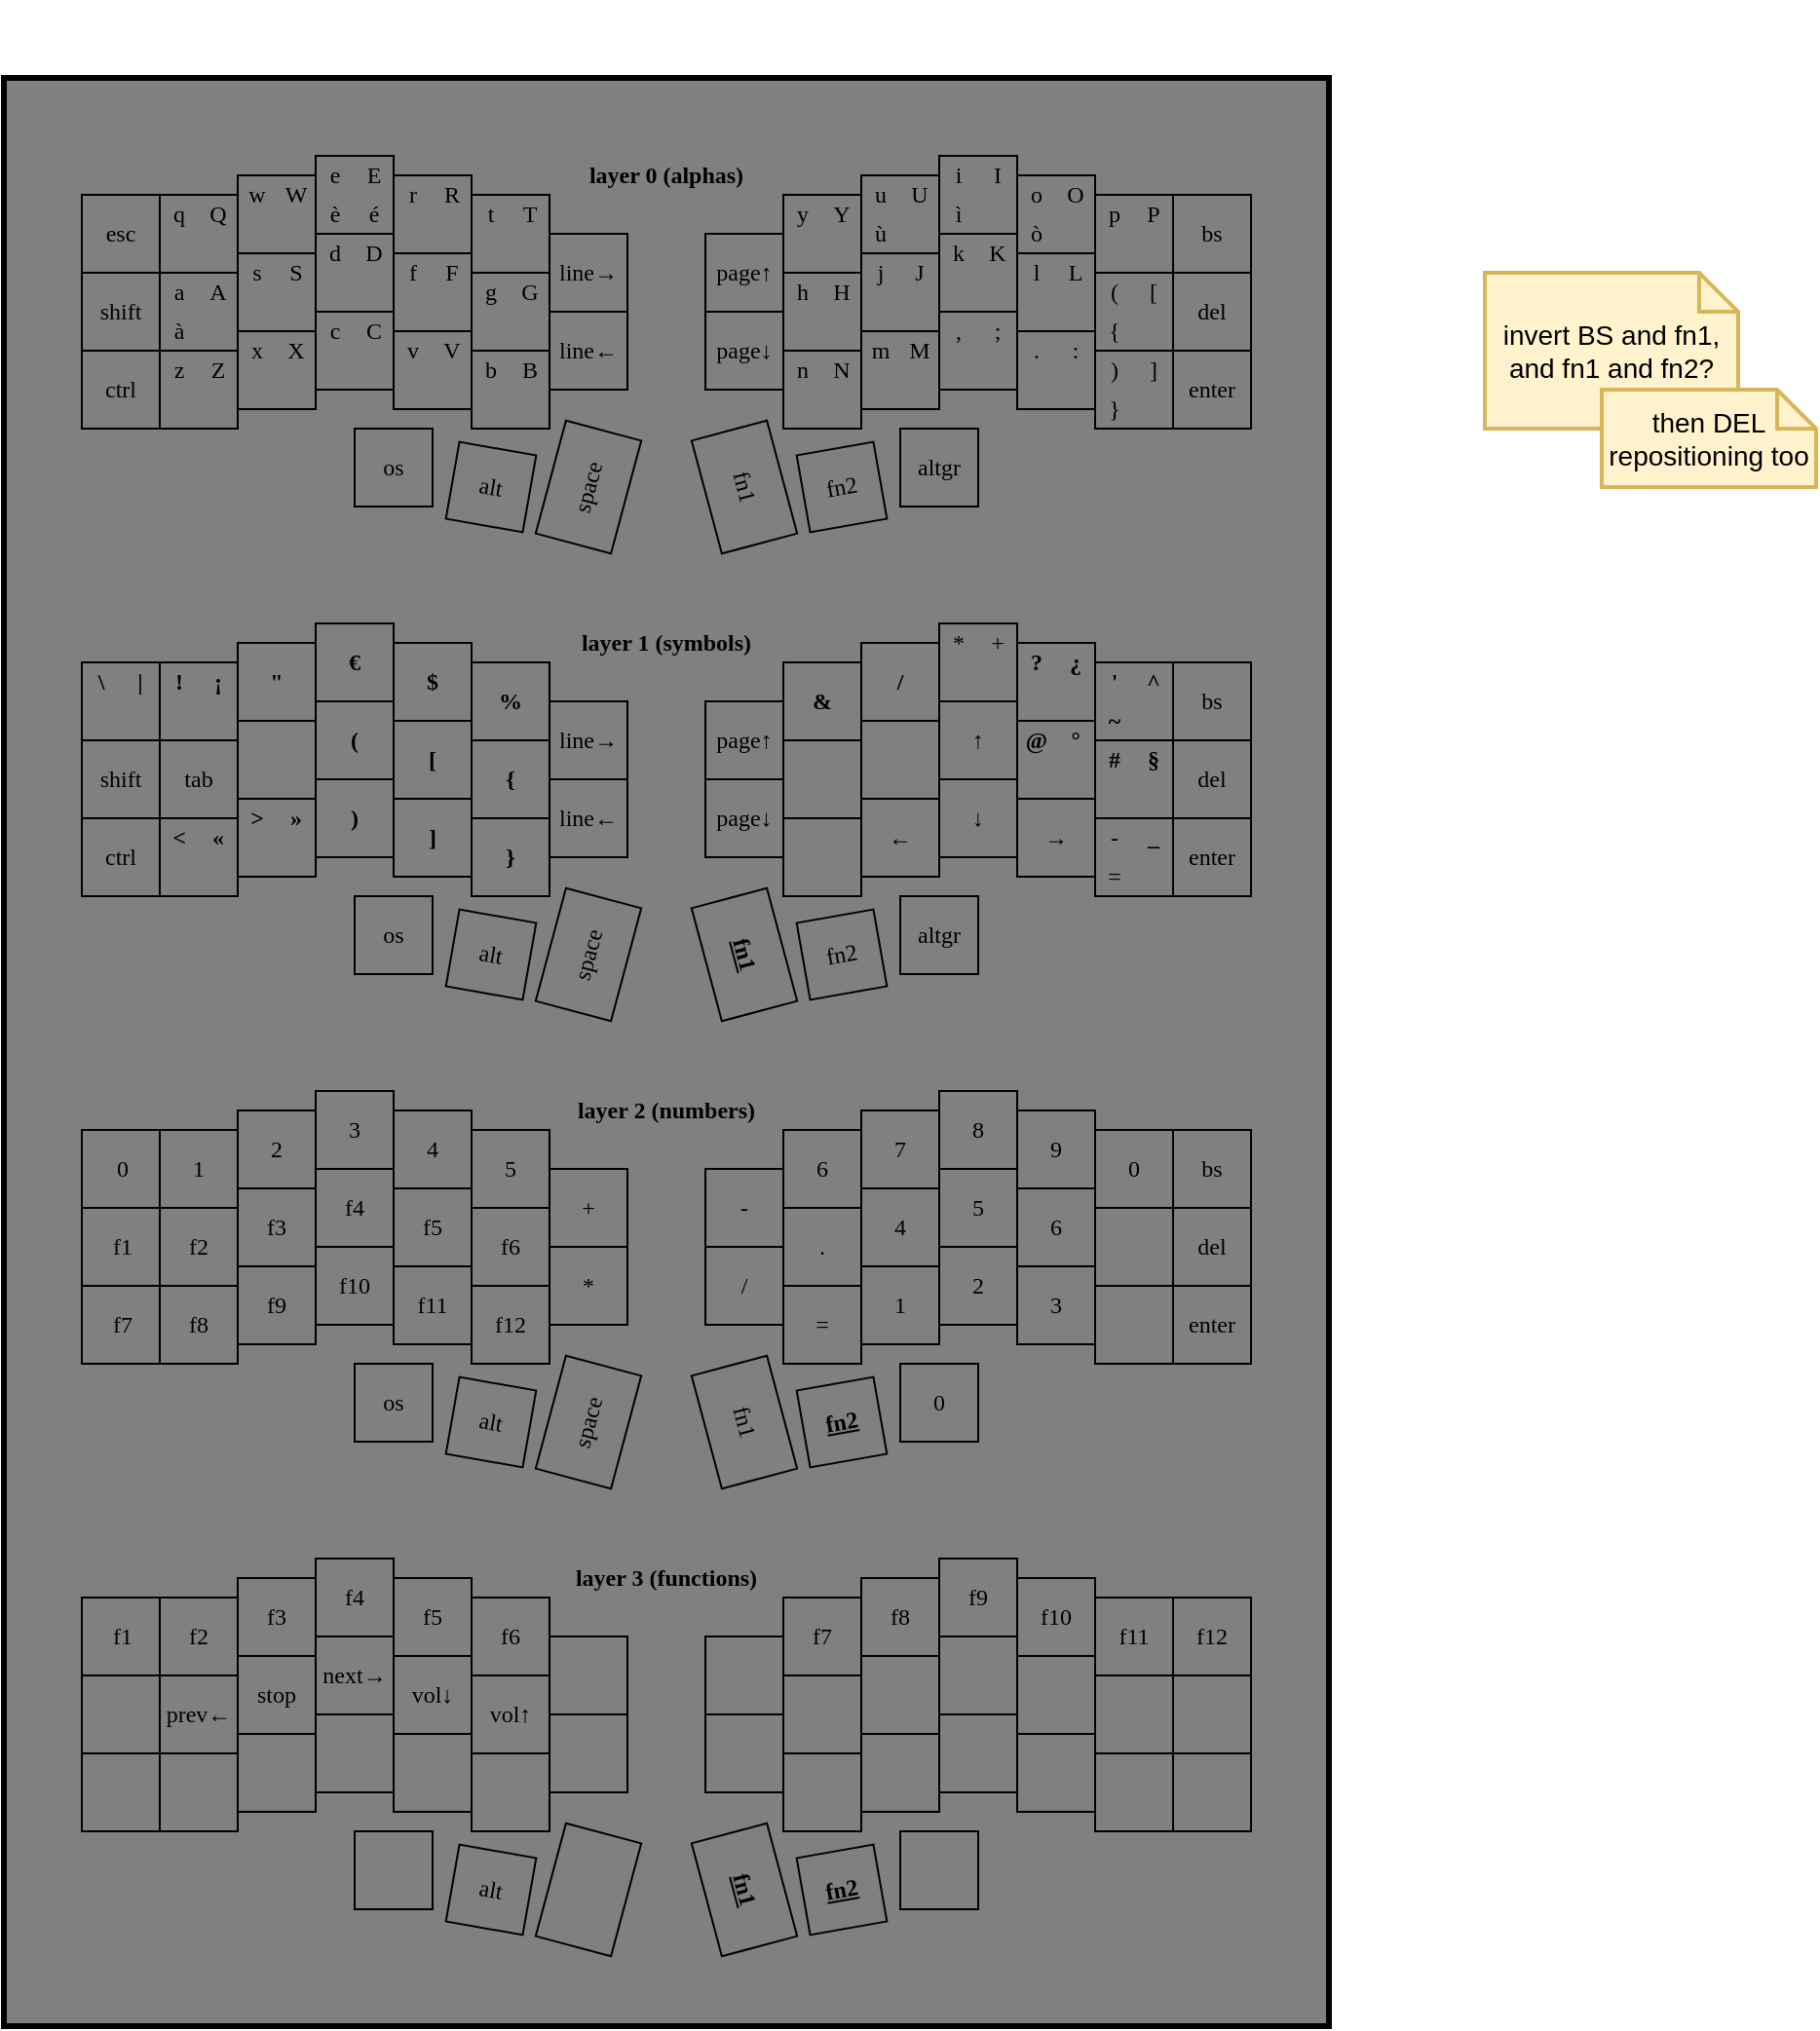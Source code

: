 <mxfile>
    <diagram id="TbKfJ7Vki0BNOf5y40k3" name="Page-1">
        <mxGraphModel dx="280" dy="1065" grid="1" gridSize="10" guides="1" tooltips="1" connect="1" arrows="1" fold="1" page="0" pageScale="1" pageWidth="850" pageHeight="1100" background="none" math="0" shadow="0">
            <root>
                <mxCell id="0"/>
                <mxCell id="1" parent="0"/>
                <mxCell id="3852" value="" style="group;fontColor=default;" parent="1" vertex="1" connectable="0">
                    <mxGeometry x="640" y="20" width="680" height="1040" as="geometry"/>
                </mxCell>
                <mxCell id="3849" value="" style="rounded=0;whiteSpace=wrap;html=1;fillColor=#808080;strokeWidth=3;strokeColor=#000000;fontColor=default;" parent="3852" vertex="1">
                    <mxGeometry y="40" width="680" height="1000" as="geometry"/>
                </mxCell>
                <mxCell id="3186" value="" style="rounded=0;whiteSpace=wrap;html=1;strokeColor=#000000;strokeWidth=1;fillColor=none;rotation=-180;fontColor=default;" parent="3852" vertex="1">
                    <mxGeometry x="600" y="180" width="40" height="40" as="geometry"/>
                </mxCell>
                <mxCell id="3187" value="" style="rounded=0;whiteSpace=wrap;html=1;strokeColor=#000000;strokeWidth=1;fillColor=none;rotation=-180;fontColor=default;" parent="3852" vertex="1">
                    <mxGeometry x="600" y="140" width="40" height="40" as="geometry"/>
                </mxCell>
                <mxCell id="3188" value="" style="rounded=0;whiteSpace=wrap;html=1;strokeColor=#000000;strokeWidth=1;fillColor=none;rotation=-180;fontColor=default;" parent="3852" vertex="1">
                    <mxGeometry x="600" y="100" width="40" height="40" as="geometry"/>
                </mxCell>
                <mxCell id="3189" value="" style="rounded=0;whiteSpace=wrap;html=1;strokeColor=#000000;strokeWidth=1;fillColor=none;rotation=-180;fontColor=default;" parent="3852" vertex="1">
                    <mxGeometry x="560" y="180" width="40" height="40" as="geometry"/>
                </mxCell>
                <mxCell id="3190" value="" style="rounded=0;whiteSpace=wrap;html=1;strokeColor=#000000;strokeWidth=1;fillColor=none;rotation=-180;fontColor=default;" parent="3852" vertex="1">
                    <mxGeometry x="560" y="140" width="40" height="40" as="geometry"/>
                </mxCell>
                <mxCell id="3191" value="" style="rounded=0;whiteSpace=wrap;html=1;strokeColor=#000000;strokeWidth=1;fillColor=none;rotation=-180;fontColor=default;" parent="3852" vertex="1">
                    <mxGeometry x="560" y="100" width="40" height="40" as="geometry"/>
                </mxCell>
                <mxCell id="3192" value="" style="rounded=0;whiteSpace=wrap;html=1;strokeColor=#000000;strokeWidth=1;fillColor=none;rotation=-180;fontColor=default;" parent="3852" vertex="1">
                    <mxGeometry x="520" y="170" width="40" height="40" as="geometry"/>
                </mxCell>
                <mxCell id="3193" value="" style="rounded=0;whiteSpace=wrap;html=1;strokeColor=#000000;strokeWidth=1;fillColor=none;rotation=-180;fontColor=default;" parent="3852" vertex="1">
                    <mxGeometry x="520" y="130" width="40" height="40" as="geometry"/>
                </mxCell>
                <mxCell id="3194" value="" style="rounded=0;whiteSpace=wrap;html=1;strokeColor=#000000;strokeWidth=1;fillColor=none;rotation=-180;fontColor=default;" parent="3852" vertex="1">
                    <mxGeometry x="520" y="90" width="40" height="40" as="geometry"/>
                </mxCell>
                <mxCell id="3195" value="" style="rounded=0;whiteSpace=wrap;html=1;strokeColor=#000000;strokeWidth=1;fillColor=none;rotation=-180;fontColor=default;" parent="3852" vertex="1">
                    <mxGeometry x="480" y="160" width="40" height="40" as="geometry"/>
                </mxCell>
                <mxCell id="3196" value="" style="rounded=0;whiteSpace=wrap;html=1;strokeColor=#000000;strokeWidth=1;fillColor=none;rotation=-180;fontColor=default;" parent="3852" vertex="1">
                    <mxGeometry x="480" y="120" width="40" height="40" as="geometry"/>
                </mxCell>
                <mxCell id="3197" value="" style="rounded=0;whiteSpace=wrap;html=1;strokeColor=#000000;strokeWidth=1;fillColor=none;rotation=-180;fontColor=default;" parent="3852" vertex="1">
                    <mxGeometry x="480" y="80" width="40" height="40" as="geometry"/>
                </mxCell>
                <mxCell id="3198" value="" style="rounded=0;whiteSpace=wrap;html=1;strokeColor=#000000;strokeWidth=1;fillColor=none;rotation=-180;fontColor=default;" parent="3852" vertex="1">
                    <mxGeometry x="440" y="170" width="40" height="40" as="geometry"/>
                </mxCell>
                <mxCell id="3199" value="" style="rounded=0;whiteSpace=wrap;html=1;strokeColor=#000000;strokeWidth=1;fillColor=none;rotation=-180;fontColor=default;" parent="3852" vertex="1">
                    <mxGeometry x="440" y="130" width="40" height="40" as="geometry"/>
                </mxCell>
                <mxCell id="3200" value="" style="rounded=0;whiteSpace=wrap;html=1;strokeColor=#000000;strokeWidth=1;fillColor=none;rotation=-180;fontColor=default;" parent="3852" vertex="1">
                    <mxGeometry x="440" y="90" width="40" height="40" as="geometry"/>
                </mxCell>
                <mxCell id="3201" value="" style="rounded=0;whiteSpace=wrap;html=1;strokeColor=#000000;strokeWidth=1;fillColor=none;rotation=-180;fontColor=default;" parent="3852" vertex="1">
                    <mxGeometry x="360" y="160" width="40" height="40" as="geometry"/>
                </mxCell>
                <mxCell id="3202" value="" style="rounded=0;whiteSpace=wrap;html=1;strokeColor=#000000;strokeWidth=1;fillColor=none;rotation=-180;fontColor=default;" parent="3852" vertex="1">
                    <mxGeometry x="360" y="120" width="40" height="40" as="geometry"/>
                </mxCell>
                <mxCell id="3208" value="" style="rounded=0;whiteSpace=wrap;html=1;strokeColor=#000000;strokeWidth=1;fillColor=none;rotation=-180;fontColor=default;" parent="3852" vertex="1">
                    <mxGeometry x="400" y="180" width="40" height="40" as="geometry"/>
                </mxCell>
                <mxCell id="3209" value="" style="rounded=0;whiteSpace=wrap;html=1;strokeColor=#000000;strokeWidth=1;fillColor=none;rotation=-180;fontColor=default;" parent="3852" vertex="1">
                    <mxGeometry x="400" y="140" width="40" height="40" as="geometry"/>
                </mxCell>
                <mxCell id="3210" value="" style="rounded=0;whiteSpace=wrap;html=1;strokeColor=#000000;strokeWidth=1;fillColor=none;rotation=-180;fontColor=default;" parent="3852" vertex="1">
                    <mxGeometry x="400" y="100" width="40" height="40" as="geometry"/>
                </mxCell>
                <mxCell id="3219" value="" style="rounded=0;whiteSpace=wrap;html=1;strokeColor=#000000;strokeWidth=1;fillColor=none;fontColor=default;" parent="3852" vertex="1">
                    <mxGeometry x="460" y="220" width="40" height="40" as="geometry"/>
                </mxCell>
                <mxCell id="3220" value="" style="rounded=0;whiteSpace=wrap;html=1;strokeColor=#000000;strokeWidth=1;fillColor=none;rotation=-10;fontColor=default;" parent="3852" vertex="1">
                    <mxGeometry x="410" y="230" width="40" height="40" as="geometry"/>
                </mxCell>
                <mxCell id="3221" value="" style="rounded=0;whiteSpace=wrap;html=1;strokeColor=#000000;strokeWidth=1;fillColor=none;rotation=-15;fontColor=default;" parent="3852" vertex="1">
                    <mxGeometry x="360" y="220" width="40" height="60" as="geometry"/>
                </mxCell>
                <mxCell id="3315" value="" style="rounded=0;whiteSpace=wrap;html=1;strokeColor=#000000;strokeWidth=1;fillColor=none;fontColor=default;" parent="3852" vertex="1">
                    <mxGeometry x="40" y="340" width="40" height="40" as="geometry"/>
                </mxCell>
                <mxCell id="3316" value="" style="rounded=0;whiteSpace=wrap;html=1;strokeColor=#000000;strokeWidth=1;fillColor=none;fontColor=default;" parent="3852" vertex="1">
                    <mxGeometry x="40" y="380" width="40" height="40" as="geometry"/>
                </mxCell>
                <mxCell id="3317" value="" style="rounded=0;whiteSpace=wrap;html=1;strokeColor=#000000;strokeWidth=1;fillColor=none;fontColor=default;" parent="3852" vertex="1">
                    <mxGeometry x="40" y="420" width="40" height="40" as="geometry"/>
                </mxCell>
                <mxCell id="3318" value="" style="rounded=0;whiteSpace=wrap;html=1;strokeColor=#000000;strokeWidth=1;fillColor=none;fontColor=default;" parent="3852" vertex="1">
                    <mxGeometry x="80" y="340" width="40" height="40" as="geometry"/>
                </mxCell>
                <mxCell id="3319" value="" style="rounded=0;whiteSpace=wrap;html=1;strokeColor=#000000;strokeWidth=1;fillColor=none;fontColor=default;" parent="3852" vertex="1">
                    <mxGeometry x="80" y="380" width="40" height="40" as="geometry"/>
                </mxCell>
                <mxCell id="3320" value="" style="rounded=0;whiteSpace=wrap;html=1;strokeColor=#000000;strokeWidth=1;fillColor=none;fontColor=default;" parent="3852" vertex="1">
                    <mxGeometry x="80" y="420" width="40" height="40" as="geometry"/>
                </mxCell>
                <mxCell id="3321" value="" style="rounded=0;whiteSpace=wrap;html=1;strokeColor=#000000;strokeWidth=1;fillColor=none;fontColor=default;" parent="3852" vertex="1">
                    <mxGeometry x="120" y="330" width="40" height="40" as="geometry"/>
                </mxCell>
                <mxCell id="3322" value="" style="rounded=0;whiteSpace=wrap;html=1;strokeColor=#000000;strokeWidth=1;fillColor=none;fontColor=default;" parent="3852" vertex="1">
                    <mxGeometry x="120" y="370" width="40" height="40" as="geometry"/>
                </mxCell>
                <mxCell id="3323" value="" style="rounded=0;whiteSpace=wrap;html=1;strokeColor=#000000;strokeWidth=1;fillColor=none;fontColor=default;" parent="3852" vertex="1">
                    <mxGeometry x="120" y="410" width="40" height="40" as="geometry"/>
                </mxCell>
                <mxCell id="3324" value="" style="rounded=0;whiteSpace=wrap;html=1;strokeColor=#000000;strokeWidth=1;fillColor=none;fontColor=default;" parent="3852" vertex="1">
                    <mxGeometry x="160" y="320" width="40" height="40" as="geometry"/>
                </mxCell>
                <mxCell id="3325" value="" style="rounded=0;whiteSpace=wrap;html=1;strokeColor=#000000;strokeWidth=1;fillColor=none;fontColor=default;" parent="3852" vertex="1">
                    <mxGeometry x="160" y="360" width="40" height="40" as="geometry"/>
                </mxCell>
                <mxCell id="3326" value="" style="rounded=0;whiteSpace=wrap;html=1;strokeColor=#000000;strokeWidth=1;fillColor=none;fontColor=default;" parent="3852" vertex="1">
                    <mxGeometry x="160" y="400" width="40" height="40" as="geometry"/>
                </mxCell>
                <mxCell id="3327" value="" style="rounded=0;whiteSpace=wrap;html=1;strokeColor=#000000;strokeWidth=1;fillColor=none;fontColor=default;" parent="3852" vertex="1">
                    <mxGeometry x="200" y="330" width="40" height="40" as="geometry"/>
                </mxCell>
                <mxCell id="3328" value="" style="rounded=0;whiteSpace=wrap;html=1;strokeColor=#000000;strokeWidth=1;fillColor=none;fontColor=default;" parent="3852" vertex="1">
                    <mxGeometry x="200" y="370" width="40" height="40" as="geometry"/>
                </mxCell>
                <mxCell id="3329" value="" style="rounded=0;whiteSpace=wrap;html=1;strokeColor=#000000;strokeWidth=1;fillColor=none;fontColor=default;" parent="3852" vertex="1">
                    <mxGeometry x="200" y="410" width="40" height="40" as="geometry"/>
                </mxCell>
                <mxCell id="3330" value="" style="rounded=0;whiteSpace=wrap;html=1;strokeColor=#000000;strokeWidth=1;fillColor=none;fontColor=default;" parent="3852" vertex="1">
                    <mxGeometry x="280" y="360" width="40" height="40" as="geometry"/>
                </mxCell>
                <mxCell id="3331" value="" style="rounded=0;whiteSpace=wrap;html=1;strokeColor=#000000;strokeWidth=1;fillColor=none;fontColor=default;" parent="3852" vertex="1">
                    <mxGeometry x="280" y="400" width="40" height="40" as="geometry"/>
                </mxCell>
                <mxCell id="3332" value="" style="rounded=0;whiteSpace=wrap;html=1;strokeColor=#000000;strokeWidth=1;fillColor=none;rotation=-180;fontColor=default;" parent="3852" vertex="1">
                    <mxGeometry x="600" y="420" width="40" height="40" as="geometry"/>
                </mxCell>
                <mxCell id="3333" value="" style="rounded=0;whiteSpace=wrap;html=1;strokeColor=#000000;strokeWidth=1;fillColor=none;rotation=-180;fontColor=default;" parent="3852" vertex="1">
                    <mxGeometry x="600" y="380" width="40" height="40" as="geometry"/>
                </mxCell>
                <mxCell id="3334" value="" style="rounded=0;whiteSpace=wrap;html=1;strokeColor=#000000;strokeWidth=1;fillColor=none;rotation=-180;fontColor=default;" parent="3852" vertex="1">
                    <mxGeometry x="600" y="340" width="40" height="40" as="geometry"/>
                </mxCell>
                <mxCell id="3335" value="" style="rounded=0;whiteSpace=wrap;html=1;strokeColor=#000000;strokeWidth=1;fillColor=none;rotation=-180;fontColor=default;" parent="3852" vertex="1">
                    <mxGeometry x="560" y="420" width="40" height="40" as="geometry"/>
                </mxCell>
                <mxCell id="3336" value="" style="rounded=0;whiteSpace=wrap;html=1;strokeColor=#000000;strokeWidth=1;fillColor=none;rotation=-180;fontColor=default;" parent="3852" vertex="1">
                    <mxGeometry x="560" y="380" width="40" height="40" as="geometry"/>
                </mxCell>
                <mxCell id="3337" value="" style="rounded=0;whiteSpace=wrap;html=1;strokeColor=#000000;strokeWidth=1;fillColor=none;rotation=-180;fontColor=default;" parent="3852" vertex="1">
                    <mxGeometry x="560" y="340" width="40" height="40" as="geometry"/>
                </mxCell>
                <mxCell id="3338" value="" style="rounded=0;whiteSpace=wrap;html=1;strokeColor=#000000;strokeWidth=1;fillColor=none;rotation=-180;fontColor=default;" parent="3852" vertex="1">
                    <mxGeometry x="520" y="410" width="40" height="40" as="geometry"/>
                </mxCell>
                <mxCell id="3339" value="" style="rounded=0;whiteSpace=wrap;html=1;strokeColor=#000000;strokeWidth=1;fillColor=none;rotation=-180;fontColor=default;" parent="3852" vertex="1">
                    <mxGeometry x="520" y="370" width="40" height="40" as="geometry"/>
                </mxCell>
                <mxCell id="3340" value="" style="rounded=0;whiteSpace=wrap;html=1;strokeColor=#000000;strokeWidth=1;fillColor=none;rotation=-180;fontColor=default;" parent="3852" vertex="1">
                    <mxGeometry x="520" y="330" width="40" height="40" as="geometry"/>
                </mxCell>
                <mxCell id="3341" value="" style="rounded=0;whiteSpace=wrap;html=1;strokeColor=#000000;strokeWidth=1;fillColor=none;rotation=-180;fontColor=default;" parent="3852" vertex="1">
                    <mxGeometry x="480" y="400" width="40" height="40" as="geometry"/>
                </mxCell>
                <mxCell id="3342" value="" style="rounded=0;whiteSpace=wrap;html=1;strokeColor=#000000;strokeWidth=1;fillColor=none;rotation=-180;fontColor=default;" parent="3852" vertex="1">
                    <mxGeometry x="480" y="360" width="40" height="40" as="geometry"/>
                </mxCell>
                <mxCell id="3343" value="" style="rounded=0;whiteSpace=wrap;html=1;strokeColor=#000000;strokeWidth=1;fillColor=none;rotation=-180;fontColor=default;" parent="3852" vertex="1">
                    <mxGeometry x="480" y="320" width="40" height="40" as="geometry"/>
                </mxCell>
                <mxCell id="3344" value="" style="rounded=0;whiteSpace=wrap;html=1;strokeColor=#000000;strokeWidth=1;fillColor=none;rotation=-180;fontColor=default;" parent="3852" vertex="1">
                    <mxGeometry x="440" y="410" width="40" height="40" as="geometry"/>
                </mxCell>
                <mxCell id="3345" value="" style="rounded=0;whiteSpace=wrap;html=1;strokeColor=#000000;strokeWidth=1;fillColor=none;rotation=-180;fontColor=default;" parent="3852" vertex="1">
                    <mxGeometry x="440" y="370" width="40" height="40" as="geometry"/>
                </mxCell>
                <mxCell id="3346" value="" style="rounded=0;whiteSpace=wrap;html=1;strokeColor=#000000;strokeWidth=1;fillColor=none;rotation=-180;fontColor=default;" parent="3852" vertex="1">
                    <mxGeometry x="440" y="330" width="40" height="40" as="geometry"/>
                </mxCell>
                <mxCell id="3347" value="" style="rounded=0;whiteSpace=wrap;html=1;strokeColor=#000000;strokeWidth=1;fillColor=none;rotation=-180;fontColor=default;" parent="3852" vertex="1">
                    <mxGeometry x="360" y="400" width="40" height="40" as="geometry"/>
                </mxCell>
                <mxCell id="3348" value="" style="rounded=0;whiteSpace=wrap;html=1;strokeColor=#000000;strokeWidth=1;fillColor=none;rotation=-180;fontColor=default;" parent="3852" vertex="1">
                    <mxGeometry x="360" y="360" width="40" height="40" as="geometry"/>
                </mxCell>
                <mxCell id="3349" value="" style="rounded=0;whiteSpace=wrap;html=1;strokeColor=#000000;strokeWidth=1;fillColor=none;rotation=10;fontColor=default;" parent="3852" vertex="1">
                    <mxGeometry x="230" y="470" width="40" height="40" as="geometry"/>
                </mxCell>
                <mxCell id="3350" value="" style="rounded=0;whiteSpace=wrap;html=1;strokeColor=#000000;strokeWidth=1;fillColor=none;rotation=-180;fontColor=default;" parent="3852" vertex="1">
                    <mxGeometry x="400" y="420" width="40" height="40" as="geometry"/>
                </mxCell>
                <mxCell id="3351" value="" style="rounded=0;whiteSpace=wrap;html=1;strokeColor=#000000;strokeWidth=1;fillColor=none;rotation=-180;fontColor=default;" parent="3852" vertex="1">
                    <mxGeometry x="400" y="380" width="40" height="40" as="geometry"/>
                </mxCell>
                <mxCell id="3352" value="" style="rounded=0;whiteSpace=wrap;html=1;strokeColor=#000000;strokeWidth=1;fillColor=none;rotation=-180;fontColor=default;" parent="3852" vertex="1">
                    <mxGeometry x="400" y="340" width="40" height="40" as="geometry"/>
                </mxCell>
                <mxCell id="3353" value="" style="rounded=0;whiteSpace=wrap;html=1;strokeColor=#000000;strokeWidth=1;fillColor=none;rotation=-180;fontColor=default;" parent="3852" vertex="1">
                    <mxGeometry x="240" y="420" width="40" height="40" as="geometry"/>
                </mxCell>
                <mxCell id="3354" value="" style="rounded=0;whiteSpace=wrap;html=1;strokeColor=#000000;strokeWidth=1;fillColor=none;rotation=-180;fontColor=default;" parent="3852" vertex="1">
                    <mxGeometry x="240" y="380" width="40" height="40" as="geometry"/>
                </mxCell>
                <mxCell id="3355" value="" style="rounded=0;whiteSpace=wrap;html=1;strokeColor=#000000;strokeWidth=1;fillColor=none;rotation=-180;fontColor=default;" parent="3852" vertex="1">
                    <mxGeometry x="240" y="340" width="40" height="40" as="geometry"/>
                </mxCell>
                <mxCell id="3356" value="" style="rounded=0;whiteSpace=wrap;html=1;strokeColor=#000000;strokeWidth=1;fillColor=none;fontColor=default;" parent="3852" vertex="1">
                    <mxGeometry x="180" y="460" width="40" height="40" as="geometry"/>
                </mxCell>
                <mxCell id="3357" value="" style="rounded=0;whiteSpace=wrap;html=1;strokeColor=#000000;strokeWidth=1;fillColor=none;rotation=15;fontColor=default;" parent="3852" vertex="1">
                    <mxGeometry x="280" y="460" width="40" height="60" as="geometry"/>
                </mxCell>
                <mxCell id="3358" value="" style="rounded=0;whiteSpace=wrap;html=1;strokeColor=#000000;strokeWidth=1;fillColor=none;fontColor=default;" parent="3852" vertex="1">
                    <mxGeometry x="460" y="460" width="40" height="40" as="geometry"/>
                </mxCell>
                <mxCell id="3359" value="" style="rounded=0;whiteSpace=wrap;html=1;strokeColor=#000000;strokeWidth=1;fillColor=none;rotation=-10;fontColor=default;" parent="3852" vertex="1">
                    <mxGeometry x="410" y="470" width="40" height="40" as="geometry"/>
                </mxCell>
                <mxCell id="3360" value="" style="rounded=0;whiteSpace=wrap;html=1;strokeColor=#000000;strokeWidth=1;fillColor=none;rotation=-15;fontColor=default;" parent="3852" vertex="1">
                    <mxGeometry x="360" y="460" width="40" height="60" as="geometry"/>
                </mxCell>
                <mxCell id="3167" value="" style="rounded=0;whiteSpace=wrap;html=1;strokeColor=#000000;strokeWidth=1;fillColor=none;fontColor=default;" parent="3852" vertex="1">
                    <mxGeometry x="40" y="100" width="40" height="40" as="geometry"/>
                </mxCell>
                <mxCell id="3168" value="" style="rounded=0;whiteSpace=wrap;html=1;strokeColor=#000000;strokeWidth=1;fillColor=none;fontColor=default;" parent="3852" vertex="1">
                    <mxGeometry x="40" y="140" width="40" height="40" as="geometry"/>
                </mxCell>
                <mxCell id="3169" value="" style="rounded=0;whiteSpace=wrap;html=1;strokeColor=#000000;strokeWidth=1;fillColor=none;fontColor=default;" parent="3852" vertex="1">
                    <mxGeometry x="40" y="180" width="40" height="40" as="geometry"/>
                </mxCell>
                <mxCell id="3171" value="" style="rounded=0;whiteSpace=wrap;html=1;strokeColor=#000000;strokeWidth=1;fillColor=none;fontColor=default;" parent="3852" vertex="1">
                    <mxGeometry x="80" y="100" width="40" height="40" as="geometry"/>
                </mxCell>
                <mxCell id="3172" value="" style="rounded=0;whiteSpace=wrap;html=1;strokeColor=#000000;strokeWidth=1;fillColor=none;fontColor=default;" parent="3852" vertex="1">
                    <mxGeometry x="80" y="140" width="40" height="40" as="geometry"/>
                </mxCell>
                <mxCell id="3173" value="" style="rounded=0;whiteSpace=wrap;html=1;strokeColor=#000000;strokeWidth=1;fillColor=none;fontColor=default;" parent="3852" vertex="1">
                    <mxGeometry x="80" y="180" width="40" height="40" as="geometry"/>
                </mxCell>
                <mxCell id="3174" value="" style="rounded=0;whiteSpace=wrap;html=1;strokeColor=#000000;strokeWidth=1;fillColor=none;fontColor=default;" parent="3852" vertex="1">
                    <mxGeometry x="120" y="90" width="40" height="40" as="geometry"/>
                </mxCell>
                <mxCell id="3175" value="" style="rounded=0;whiteSpace=wrap;html=1;strokeColor=#000000;strokeWidth=1;fillColor=none;fontColor=default;" parent="3852" vertex="1">
                    <mxGeometry x="120" y="130" width="40" height="40" as="geometry"/>
                </mxCell>
                <mxCell id="3176" value="" style="rounded=0;whiteSpace=wrap;html=1;strokeColor=#000000;strokeWidth=1;fillColor=none;fontColor=default;" parent="3852" vertex="1">
                    <mxGeometry x="120" y="170" width="40" height="40" as="geometry"/>
                </mxCell>
                <mxCell id="3177" value="" style="rounded=0;whiteSpace=wrap;html=1;strokeColor=#000000;strokeWidth=1;fillColor=none;fontColor=default;" parent="3852" vertex="1">
                    <mxGeometry x="160" y="80" width="40" height="40" as="geometry"/>
                </mxCell>
                <mxCell id="3178" value="" style="rounded=0;whiteSpace=wrap;html=1;strokeColor=#000000;strokeWidth=1;fillColor=none;fontColor=default;" parent="3852" vertex="1">
                    <mxGeometry x="160" y="120" width="40" height="40" as="geometry"/>
                </mxCell>
                <mxCell id="3179" value="" style="rounded=0;whiteSpace=wrap;html=1;strokeColor=#000000;strokeWidth=1;fillColor=none;fontColor=default;" parent="3852" vertex="1">
                    <mxGeometry x="160" y="160" width="40" height="40" as="geometry"/>
                </mxCell>
                <mxCell id="3180" value="" style="rounded=0;whiteSpace=wrap;html=1;strokeColor=#000000;strokeWidth=1;fillColor=none;fontColor=default;" parent="3852" vertex="1">
                    <mxGeometry x="200" y="90" width="40" height="40" as="geometry"/>
                </mxCell>
                <mxCell id="3181" value="" style="rounded=0;whiteSpace=wrap;html=1;strokeColor=#000000;strokeWidth=1;fillColor=none;fontColor=default;" parent="3852" vertex="1">
                    <mxGeometry x="200" y="130" width="40" height="40" as="geometry"/>
                </mxCell>
                <mxCell id="3182" value="" style="rounded=0;whiteSpace=wrap;html=1;strokeColor=#000000;strokeWidth=1;fillColor=none;fontColor=default;" parent="3852" vertex="1">
                    <mxGeometry x="200" y="170" width="40" height="40" as="geometry"/>
                </mxCell>
                <mxCell id="3184" value="" style="rounded=0;whiteSpace=wrap;html=1;strokeColor=#000000;strokeWidth=1;fillColor=none;fontColor=default;" parent="3852" vertex="1">
                    <mxGeometry x="280" y="120" width="40" height="40" as="geometry"/>
                </mxCell>
                <mxCell id="3185" value="" style="rounded=0;whiteSpace=wrap;html=1;strokeColor=#000000;strokeWidth=1;fillColor=none;fontColor=default;" parent="3852" vertex="1">
                    <mxGeometry x="280" y="160" width="40" height="40" as="geometry"/>
                </mxCell>
                <mxCell id="3204" value="" style="rounded=0;whiteSpace=wrap;html=1;strokeColor=#000000;strokeWidth=1;fillColor=none;rotation=10;fontColor=default;" parent="3852" vertex="1">
                    <mxGeometry x="230" y="230" width="40" height="40" as="geometry"/>
                </mxCell>
                <mxCell id="3211" value="" style="rounded=0;whiteSpace=wrap;html=1;strokeColor=#000000;strokeWidth=1;fillColor=none;rotation=-180;fontColor=default;" parent="3852" vertex="1">
                    <mxGeometry x="240" y="180" width="40" height="40" as="geometry"/>
                </mxCell>
                <mxCell id="3212" value="" style="rounded=0;whiteSpace=wrap;html=1;strokeColor=#000000;strokeWidth=1;fillColor=none;rotation=-180;fontColor=default;" parent="3852" vertex="1">
                    <mxGeometry x="240" y="140" width="40" height="40" as="geometry"/>
                </mxCell>
                <mxCell id="3213" value="" style="rounded=0;whiteSpace=wrap;html=1;strokeColor=#000000;strokeWidth=1;fillColor=none;rotation=-180;fontColor=default;" parent="3852" vertex="1">
                    <mxGeometry x="240" y="100" width="40" height="40" as="geometry"/>
                </mxCell>
                <mxCell id="3207" value="" style="rounded=0;whiteSpace=wrap;html=1;strokeColor=#000000;strokeWidth=1;fillColor=none;fontColor=default;" parent="3852" vertex="1">
                    <mxGeometry x="180" y="220" width="40" height="40" as="geometry"/>
                </mxCell>
                <mxCell id="3214" value="" style="rounded=0;whiteSpace=wrap;html=1;strokeColor=#000000;strokeWidth=1;fillColor=none;rotation=15;fontColor=default;" parent="3852" vertex="1">
                    <mxGeometry x="280" y="220" width="40" height="60" as="geometry"/>
                </mxCell>
                <mxCell id="3361" value="A" style="text;html=1;strokeColor=none;fillColor=none;align=center;verticalAlign=middle;whiteSpace=wrap;rounded=0;strokeWidth=1;fontFamily=Cascadia Code;fontColor=default;" parent="3852" vertex="1">
                    <mxGeometry x="100" y="140" width="20" height="20" as="geometry"/>
                </mxCell>
                <mxCell id="3362" value="a" style="text;html=1;strokeColor=none;fillColor=none;align=center;verticalAlign=middle;whiteSpace=wrap;rounded=0;strokeWidth=1;fontFamily=Cascadia Code;fontColor=default;" parent="3852" vertex="1">
                    <mxGeometry x="80" y="140" width="20" height="20" as="geometry"/>
                </mxCell>
                <mxCell id="3363" value="à" style="text;html=1;strokeColor=none;fillColor=none;align=center;verticalAlign=middle;whiteSpace=wrap;rounded=0;strokeWidth=1;fontFamily=Cascadia Code;fontColor=default;" parent="3852" vertex="1">
                    <mxGeometry x="80" y="160" width="20" height="20" as="geometry"/>
                </mxCell>
                <mxCell id="3364" value="esc" style="text;html=1;strokeColor=none;fillColor=none;align=center;verticalAlign=middle;whiteSpace=wrap;rounded=0;strokeWidth=1;fontFamily=Cascadia Code;fontColor=default;" parent="3852" vertex="1">
                    <mxGeometry x="50" y="110" width="20" height="20" as="geometry"/>
                </mxCell>
                <mxCell id="3365" value="ctrl" style="text;html=1;strokeColor=none;fillColor=none;align=center;verticalAlign=middle;whiteSpace=wrap;rounded=0;strokeWidth=1;fontFamily=Cascadia Code;fontColor=default;" parent="3852" vertex="1">
                    <mxGeometry x="50" y="430" width="20" height="20" as="geometry"/>
                </mxCell>
                <mxCell id="3367" value="shift" style="text;html=1;strokeColor=none;fillColor=none;align=center;verticalAlign=middle;whiteSpace=wrap;rounded=0;strokeWidth=1;fontFamily=Cascadia Code;fontColor=default;" parent="3852" vertex="1">
                    <mxGeometry x="50" y="150" width="20" height="20" as="geometry"/>
                </mxCell>
                <mxCell id="3370" value="space" style="text;html=1;strokeColor=none;fillColor=none;align=center;verticalAlign=middle;whiteSpace=wrap;rounded=0;strokeWidth=1;fontFamily=Cascadia Code;fontColor=default;rotation=-75;" parent="3852" vertex="1">
                    <mxGeometry x="290" y="240" width="20" height="20" as="geometry"/>
                </mxCell>
                <mxCell id="3373" value="z" style="text;html=1;strokeColor=none;fillColor=none;align=center;verticalAlign=middle;whiteSpace=wrap;rounded=0;strokeWidth=1;fontFamily=Cascadia Code;fontColor=default;" parent="3852" vertex="1">
                    <mxGeometry x="80" y="180" width="20" height="20" as="geometry"/>
                </mxCell>
                <mxCell id="3374" value="Z" style="text;html=1;strokeColor=none;fillColor=none;align=center;verticalAlign=middle;whiteSpace=wrap;rounded=0;strokeWidth=1;fontFamily=Cascadia Code;fontColor=default;" parent="3852" vertex="1">
                    <mxGeometry x="100" y="180" width="20" height="20" as="geometry"/>
                </mxCell>
                <mxCell id="3375" value="q" style="text;html=1;strokeColor=none;fillColor=none;align=center;verticalAlign=middle;whiteSpace=wrap;rounded=0;strokeWidth=1;fontFamily=Cascadia Code;fontColor=default;" parent="3852" vertex="1">
                    <mxGeometry x="80" y="100" width="20" height="20" as="geometry"/>
                </mxCell>
                <mxCell id="3376" value="Q" style="text;html=1;strokeColor=none;fillColor=none;align=center;verticalAlign=middle;whiteSpace=wrap;rounded=0;strokeWidth=1;fontFamily=Cascadia Code;fontColor=default;" parent="3852" vertex="1">
                    <mxGeometry x="100" y="100" width="20" height="20" as="geometry"/>
                </mxCell>
                <mxCell id="3377" value="w" style="text;html=1;strokeColor=none;fillColor=none;align=center;verticalAlign=middle;whiteSpace=wrap;rounded=0;strokeWidth=1;fontFamily=Cascadia Code;fontColor=default;" parent="3852" vertex="1">
                    <mxGeometry x="120" y="90" width="20" height="20" as="geometry"/>
                </mxCell>
                <mxCell id="3378" value="W" style="text;html=1;strokeColor=none;fillColor=none;align=center;verticalAlign=middle;whiteSpace=wrap;rounded=0;strokeWidth=1;fontFamily=Cascadia Code;fontColor=default;" parent="3852" vertex="1">
                    <mxGeometry x="140" y="90" width="20" height="20" as="geometry"/>
                </mxCell>
                <mxCell id="3380" value="s" style="text;html=1;strokeColor=none;fillColor=none;align=center;verticalAlign=middle;whiteSpace=wrap;rounded=0;strokeWidth=1;fontFamily=Cascadia Code;fontColor=default;" parent="3852" vertex="1">
                    <mxGeometry x="120" y="130" width="20" height="20" as="geometry"/>
                </mxCell>
                <mxCell id="3381" value="S" style="text;html=1;strokeColor=none;fillColor=none;align=center;verticalAlign=middle;whiteSpace=wrap;rounded=0;strokeWidth=1;fontFamily=Cascadia Code;fontColor=default;" parent="3852" vertex="1">
                    <mxGeometry x="140" y="130" width="20" height="20" as="geometry"/>
                </mxCell>
                <mxCell id="3382" value="x&lt;span style=&quot;font-family: monospace; font-size: 0px; text-align: start;&quot;&gt;%3CmxGraphModel%3E%3Croot%3E%3CmxCell%20id%3D%220%22%2F%3E%3CmxCell%20id%3D%221%22%20parent%3D%220%22%2F%3E%3CmxCell%20id%3D%222%22%20value%3D%22S%22%20style%3D%22text%3Bhtml%3D1%3BstrokeColor%3Dnone%3BfillColor%3Dnone%3Balign%3Dcenter%3BverticalAlign%3Dmiddle%3BwhiteSpace%3Dwrap%3Brounded%3D0%3BstrokeWidth%3D1%3BfontFamily%3DCascadia%20Code%3BfontColor%3D%23000000%3B%22%20vertex%3D%221%22%20parent%3D%221%22%3E%3CmxGeometry%20x%3D%22780%22%20y%3D%22190%22%20width%3D%2220%22%20height%3D%2220%22%20as%3D%22geometry%22%2F%3E%3C%2FmxCell%3E%3C%2Froot%3E%3C%2FmxGraphModel%3E&lt;/span&gt;" style="text;html=1;strokeColor=none;fillColor=none;align=center;verticalAlign=middle;whiteSpace=wrap;rounded=0;strokeWidth=1;fontFamily=Cascadia Code;fontColor=default;" parent="3852" vertex="1">
                    <mxGeometry x="120" y="170" width="20" height="20" as="geometry"/>
                </mxCell>
                <mxCell id="3383" value="X" style="text;html=1;strokeColor=none;fillColor=none;align=center;verticalAlign=middle;whiteSpace=wrap;rounded=0;strokeWidth=1;fontFamily=Cascadia Code;fontColor=default;" parent="3852" vertex="1">
                    <mxGeometry x="140" y="170" width="20" height="20" as="geometry"/>
                </mxCell>
                <mxCell id="3384" value="c" style="text;html=1;strokeColor=none;fillColor=none;align=center;verticalAlign=middle;whiteSpace=wrap;rounded=0;strokeWidth=1;fontFamily=Cascadia Code;fontColor=default;" parent="3852" vertex="1">
                    <mxGeometry x="160" y="160" width="20" height="20" as="geometry"/>
                </mxCell>
                <mxCell id="3385" value="C" style="text;html=1;strokeColor=none;fillColor=none;align=center;verticalAlign=middle;whiteSpace=wrap;rounded=0;strokeWidth=1;fontFamily=Cascadia Code;fontColor=default;" parent="3852" vertex="1">
                    <mxGeometry x="180" y="160" width="20" height="20" as="geometry"/>
                </mxCell>
                <mxCell id="3386" value="d" style="text;html=1;strokeColor=none;fillColor=none;align=center;verticalAlign=middle;whiteSpace=wrap;rounded=0;strokeWidth=1;fontFamily=Cascadia Code;fontColor=default;" parent="3852" vertex="1">
                    <mxGeometry x="160" y="120" width="20" height="20" as="geometry"/>
                </mxCell>
                <mxCell id="3387" value="D" style="text;html=1;strokeColor=none;fillColor=none;align=center;verticalAlign=middle;whiteSpace=wrap;rounded=0;strokeWidth=1;fontFamily=Cascadia Code;fontColor=default;" parent="3852" vertex="1">
                    <mxGeometry x="180" y="120" width="20" height="20" as="geometry"/>
                </mxCell>
                <mxCell id="3389" value="e" style="text;html=1;strokeColor=none;fillColor=none;align=center;verticalAlign=middle;whiteSpace=wrap;rounded=0;strokeWidth=1;fontFamily=Cascadia Code;fontColor=default;" parent="3852" vertex="1">
                    <mxGeometry x="160" y="80" width="20" height="20" as="geometry"/>
                </mxCell>
                <mxCell id="3390" value="E" style="text;html=1;strokeColor=none;fillColor=none;align=center;verticalAlign=middle;whiteSpace=wrap;rounded=0;strokeWidth=1;fontFamily=Cascadia Code;fontColor=default;" parent="3852" vertex="1">
                    <mxGeometry x="180" y="80" width="20" height="20" as="geometry"/>
                </mxCell>
                <mxCell id="3391" value="è" style="text;html=1;strokeColor=none;fillColor=none;align=center;verticalAlign=middle;whiteSpace=wrap;rounded=0;strokeWidth=1;fontFamily=Cascadia Code;fontColor=default;" parent="3852" vertex="1">
                    <mxGeometry x="160" y="100" width="20" height="20" as="geometry"/>
                </mxCell>
                <mxCell id="3392" value="é" style="text;html=1;strokeColor=none;fillColor=none;align=center;verticalAlign=middle;whiteSpace=wrap;rounded=0;strokeWidth=1;fontFamily=Cascadia Code;fontColor=default;" parent="3852" vertex="1">
                    <mxGeometry x="180" y="100" width="20" height="20" as="geometry"/>
                </mxCell>
                <mxCell id="3393" value="v" style="text;html=1;strokeColor=none;fillColor=none;align=center;verticalAlign=middle;whiteSpace=wrap;rounded=0;strokeWidth=1;fontFamily=Cascadia Code;fontColor=default;" parent="3852" vertex="1">
                    <mxGeometry x="200" y="170" width="20" height="20" as="geometry"/>
                </mxCell>
                <mxCell id="3394" value="V" style="text;html=1;strokeColor=none;fillColor=none;align=center;verticalAlign=middle;whiteSpace=wrap;rounded=0;strokeWidth=1;fontFamily=Cascadia Code;fontColor=default;" parent="3852" vertex="1">
                    <mxGeometry x="220" y="170" width="20" height="20" as="geometry"/>
                </mxCell>
                <mxCell id="3395" value="f" style="text;html=1;strokeColor=none;fillColor=none;align=center;verticalAlign=middle;whiteSpace=wrap;rounded=0;strokeWidth=1;fontFamily=Cascadia Code;fontColor=default;" parent="3852" vertex="1">
                    <mxGeometry x="200" y="130" width="20" height="20" as="geometry"/>
                </mxCell>
                <mxCell id="3396" value="F" style="text;html=1;strokeColor=none;fillColor=none;align=center;verticalAlign=middle;whiteSpace=wrap;rounded=0;strokeWidth=1;fontFamily=Cascadia Code;fontColor=default;" parent="3852" vertex="1">
                    <mxGeometry x="220" y="130" width="20" height="20" as="geometry"/>
                </mxCell>
                <mxCell id="3397" value="r" style="text;html=1;strokeColor=none;fillColor=none;align=center;verticalAlign=middle;whiteSpace=wrap;rounded=0;strokeWidth=1;fontFamily=Cascadia Code;fontColor=default;" parent="3852" vertex="1">
                    <mxGeometry x="200" y="90" width="20" height="20" as="geometry"/>
                </mxCell>
                <mxCell id="3398" value="R" style="text;html=1;strokeColor=none;fillColor=none;align=center;verticalAlign=middle;whiteSpace=wrap;rounded=0;strokeWidth=1;fontFamily=Cascadia Code;fontColor=default;" parent="3852" vertex="1">
                    <mxGeometry x="220" y="90" width="20" height="20" as="geometry"/>
                </mxCell>
                <mxCell id="3399" value="t" style="text;html=1;strokeColor=none;fillColor=none;align=center;verticalAlign=middle;whiteSpace=wrap;rounded=0;strokeWidth=1;fontFamily=Cascadia Code;fontColor=default;" parent="3852" vertex="1">
                    <mxGeometry x="240" y="100" width="20" height="20" as="geometry"/>
                </mxCell>
                <mxCell id="3400" value="T" style="text;html=1;strokeColor=none;fillColor=none;align=center;verticalAlign=middle;whiteSpace=wrap;rounded=0;strokeWidth=1;fontFamily=Cascadia Code;fontColor=default;" parent="3852" vertex="1">
                    <mxGeometry x="260" y="100" width="20" height="20" as="geometry"/>
                </mxCell>
                <mxCell id="3401" value="g" style="text;html=1;strokeColor=none;fillColor=none;align=center;verticalAlign=middle;whiteSpace=wrap;rounded=0;strokeWidth=1;fontFamily=Cascadia Code;fontColor=default;" parent="3852" vertex="1">
                    <mxGeometry x="240" y="140" width="20" height="20" as="geometry"/>
                </mxCell>
                <mxCell id="3402" value="G" style="text;html=1;strokeColor=none;fillColor=none;align=center;verticalAlign=middle;whiteSpace=wrap;rounded=0;strokeWidth=1;fontFamily=Cascadia Code;fontColor=default;" parent="3852" vertex="1">
                    <mxGeometry x="260" y="140" width="20" height="20" as="geometry"/>
                </mxCell>
                <mxCell id="3403" value="b" style="text;html=1;strokeColor=none;fillColor=none;align=center;verticalAlign=middle;whiteSpace=wrap;rounded=0;strokeWidth=1;fontFamily=Cascadia Code;fontColor=default;" parent="3852" vertex="1">
                    <mxGeometry x="240" y="180" width="20" height="20" as="geometry"/>
                </mxCell>
                <mxCell id="3404" value="B" style="text;html=1;strokeColor=none;fillColor=none;align=center;verticalAlign=middle;whiteSpace=wrap;rounded=0;strokeWidth=1;fontFamily=Cascadia Code;fontColor=default;" parent="3852" vertex="1">
                    <mxGeometry x="260" y="180" width="20" height="20" as="geometry"/>
                </mxCell>
                <mxCell id="3405" value="y" style="text;html=1;strokeColor=none;fillColor=none;align=center;verticalAlign=middle;whiteSpace=wrap;rounded=0;strokeWidth=1;fontFamily=Cascadia Code;fontColor=default;" parent="3852" vertex="1">
                    <mxGeometry x="400" y="100" width="20" height="20" as="geometry"/>
                </mxCell>
                <mxCell id="3406" value="Y" style="text;html=1;strokeColor=none;fillColor=none;align=center;verticalAlign=middle;whiteSpace=wrap;rounded=0;strokeWidth=1;fontFamily=Cascadia Code;fontColor=default;" parent="3852" vertex="1">
                    <mxGeometry x="420" y="100" width="20" height="20" as="geometry"/>
                </mxCell>
                <mxCell id="3407" value="u&lt;span style=&quot;font-family: monospace; font-size: 0px; text-align: start;&quot;&gt;%3CmxGraphModel%3E%3Croot%3E%3CmxCell%20id%3D%220%22%2F%3E%3CmxCell%20id%3D%221%22%20parent%3D%220%22%2F%3E%3CmxCell%20id%3D%222%22%20value%3D%22Y%22%20style%3D%22text%3Bhtml%3D1%3BstrokeColor%3Dnone%3BfillColor%3Dnone%3Balign%3Dcenter%3BverticalAlign%3Dmiddle%3BwhiteSpace%3Dwrap%3Brounded%3D0%3BstrokeWidth%3D1%3BfontFamily%3DCascadia%20Code%3BfontColor%3D%23000000%3B%22%20vertex%3D%221%22%20parent%3D%221%22%3E%3CmxGeometry%20x%3D%221060%22%20y%3D%22160%22%20width%3D%2220%22%20height%3D%2220%22%20as%3D%22geometry%22%2F%3E%3C%2FmxCell%3E%3C%2Froot%3E%3C%2FmxGraphModel%3E&lt;/span&gt;" style="text;html=1;strokeColor=none;fillColor=none;align=center;verticalAlign=middle;whiteSpace=wrap;rounded=0;strokeWidth=1;fontFamily=Cascadia Code;fontColor=default;" parent="3852" vertex="1">
                    <mxGeometry x="440" y="90" width="20" height="20" as="geometry"/>
                </mxCell>
                <mxCell id="3408" value="U" style="text;html=1;strokeColor=none;fillColor=none;align=center;verticalAlign=middle;whiteSpace=wrap;rounded=0;strokeWidth=1;fontFamily=Cascadia Code;fontColor=default;" parent="3852" vertex="1">
                    <mxGeometry x="460" y="90" width="20" height="20" as="geometry"/>
                </mxCell>
                <mxCell id="3409" value="i" style="text;html=1;strokeColor=none;fillColor=none;align=center;verticalAlign=middle;whiteSpace=wrap;rounded=0;strokeWidth=1;fontFamily=Cascadia Code;fontColor=default;" parent="3852" vertex="1">
                    <mxGeometry x="480" y="80" width="20" height="20" as="geometry"/>
                </mxCell>
                <mxCell id="3410" value="I" style="text;html=1;strokeColor=none;fillColor=none;align=center;verticalAlign=middle;whiteSpace=wrap;rounded=0;strokeWidth=1;fontFamily=Cascadia Code;fontColor=default;" parent="3852" vertex="1">
                    <mxGeometry x="500" y="80" width="20" height="20" as="geometry"/>
                </mxCell>
                <mxCell id="3411" value="O" style="text;html=1;strokeColor=none;fillColor=none;align=center;verticalAlign=middle;whiteSpace=wrap;rounded=0;strokeWidth=1;fontFamily=Cascadia Code;fontColor=default;" parent="3852" vertex="1">
                    <mxGeometry x="540" y="90" width="20" height="20" as="geometry"/>
                </mxCell>
                <mxCell id="3412" value="o" style="text;html=1;strokeColor=none;fillColor=none;align=center;verticalAlign=middle;whiteSpace=wrap;rounded=0;strokeWidth=1;fontFamily=Cascadia Code;fontColor=default;" parent="3852" vertex="1">
                    <mxGeometry x="520" y="90" width="20" height="20" as="geometry"/>
                </mxCell>
                <mxCell id="3413" value="p" style="text;html=1;strokeColor=none;fillColor=none;align=center;verticalAlign=middle;whiteSpace=wrap;rounded=0;strokeWidth=1;fontFamily=Cascadia Code;fontColor=default;" parent="3852" vertex="1">
                    <mxGeometry x="560" y="100" width="20" height="20" as="geometry"/>
                </mxCell>
                <mxCell id="3414" value="P" style="text;html=1;strokeColor=none;fillColor=none;align=center;verticalAlign=middle;whiteSpace=wrap;rounded=0;strokeWidth=1;fontFamily=Cascadia Code;fontColor=default;" parent="3852" vertex="1">
                    <mxGeometry x="580" y="100" width="20" height="20" as="geometry"/>
                </mxCell>
                <mxCell id="3415" value="ò" style="text;html=1;strokeColor=none;fillColor=none;align=center;verticalAlign=middle;whiteSpace=wrap;rounded=0;strokeWidth=1;fontFamily=Cascadia Code;fontColor=default;" parent="3852" vertex="1">
                    <mxGeometry x="520" y="110" width="20" height="20" as="geometry"/>
                </mxCell>
                <mxCell id="3416" value="ù" style="text;html=1;strokeColor=none;fillColor=none;align=center;verticalAlign=middle;whiteSpace=wrap;rounded=0;strokeWidth=1;fontFamily=Cascadia Code;fontColor=default;" parent="3852" vertex="1">
                    <mxGeometry x="440" y="110" width="20" height="20" as="geometry"/>
                </mxCell>
                <mxCell id="3417" value="ì" style="text;html=1;strokeColor=none;fillColor=none;align=center;verticalAlign=middle;whiteSpace=wrap;rounded=0;strokeWidth=1;fontFamily=Cascadia Code;fontColor=default;" parent="3852" vertex="1">
                    <mxGeometry x="480" y="100" width="20" height="20" as="geometry"/>
                </mxCell>
                <mxCell id="3419" value="h" style="text;html=1;strokeColor=none;fillColor=none;align=center;verticalAlign=middle;whiteSpace=wrap;rounded=0;strokeWidth=1;fontFamily=Cascadia Code;fontColor=default;" parent="3852" vertex="1">
                    <mxGeometry x="400" y="140" width="20" height="20" as="geometry"/>
                </mxCell>
                <mxCell id="3420" value="H" style="text;html=1;strokeColor=none;fillColor=none;align=center;verticalAlign=middle;whiteSpace=wrap;rounded=0;strokeWidth=1;fontFamily=Cascadia Code;fontColor=default;" parent="3852" vertex="1">
                    <mxGeometry x="420" y="140" width="20" height="20" as="geometry"/>
                </mxCell>
                <mxCell id="3421" value="j" style="text;html=1;strokeColor=none;fillColor=none;align=center;verticalAlign=middle;whiteSpace=wrap;rounded=0;strokeWidth=1;fontFamily=Cascadia Code;fontColor=default;fontStyle=0;" parent="3852" vertex="1">
                    <mxGeometry x="440" y="130" width="20" height="20" as="geometry"/>
                </mxCell>
                <mxCell id="3422" value="J" style="text;html=1;strokeColor=none;fillColor=none;align=center;verticalAlign=middle;whiteSpace=wrap;rounded=0;strokeWidth=1;fontFamily=Cascadia Code;fontColor=default;" parent="3852" vertex="1">
                    <mxGeometry x="460" y="130" width="20" height="20" as="geometry"/>
                </mxCell>
                <mxCell id="3431" value="k" style="text;html=1;strokeColor=none;fillColor=none;align=center;verticalAlign=middle;whiteSpace=wrap;rounded=0;strokeWidth=1;fontFamily=Cascadia Code;fontColor=default;" parent="3852" vertex="1">
                    <mxGeometry x="480" y="120" width="20" height="20" as="geometry"/>
                </mxCell>
                <mxCell id="3432" value="K" style="text;html=1;strokeColor=none;fillColor=none;align=center;verticalAlign=middle;whiteSpace=wrap;rounded=0;strokeWidth=1;fontFamily=Cascadia Code;fontColor=default;" parent="3852" vertex="1">
                    <mxGeometry x="500" y="120" width="20" height="20" as="geometry"/>
                </mxCell>
                <mxCell id="3433" value="l" style="text;html=1;strokeColor=none;fillColor=none;align=center;verticalAlign=middle;whiteSpace=wrap;rounded=0;strokeWidth=1;fontFamily=Cascadia Code;fontColor=default;" parent="3852" vertex="1">
                    <mxGeometry x="520" y="130" width="20" height="20" as="geometry"/>
                </mxCell>
                <mxCell id="3434" value="L" style="text;html=1;strokeColor=none;fillColor=none;align=center;verticalAlign=middle;whiteSpace=wrap;rounded=0;strokeWidth=1;fontFamily=Cascadia Code;fontColor=default;" parent="3852" vertex="1">
                    <mxGeometry x="540" y="130" width="20" height="20" as="geometry"/>
                </mxCell>
                <mxCell id="3435" value="n&lt;span style=&quot;font-family: monospace; font-size: 0px; text-align: start;&quot;&gt;%3CmxGraphModel%3E%3Croot%3E%3CmxCell%20id%3D%220%22%2F%3E%3CmxCell%20id%3D%221%22%20parent%3D%220%22%2F%3E%3CmxCell%20id%3D%222%22%20value%3D%22h%22%20style%3D%22text%3Bhtml%3D1%3BstrokeColor%3Dnone%3BfillColor%3Dnone%3Balign%3Dcenter%3BverticalAlign%3Dmiddle%3BwhiteSpace%3Dwrap%3Brounded%3D0%3BstrokeWidth%3D1%3BfontFamily%3DCascadia%20Code%3BfontColor%3D%23000000%3B%22%20vertex%3D%221%22%20parent%3D%221%22%3E%3CmxGeometry%20x%3D%221040%22%20y%3D%22200%22%20width%3D%2220%22%20height%3D%2220%22%20as%3D%22geometry%22%2F%3E%3C%2FmxCell%3E%3C%2Froot%3E%3C%2FmxGraphModel%3E&lt;/span&gt;" style="text;html=1;strokeColor=none;fillColor=none;align=center;verticalAlign=middle;whiteSpace=wrap;rounded=0;strokeWidth=1;fontFamily=Cascadia Code;fontColor=default;" parent="3852" vertex="1">
                    <mxGeometry x="400" y="180" width="20" height="20" as="geometry"/>
                </mxCell>
                <mxCell id="3436" value="N" style="text;html=1;strokeColor=none;fillColor=none;align=center;verticalAlign=middle;whiteSpace=wrap;rounded=0;strokeWidth=1;fontFamily=Cascadia Code;fontColor=default;" parent="3852" vertex="1">
                    <mxGeometry x="420" y="180" width="20" height="20" as="geometry"/>
                </mxCell>
                <mxCell id="3437" value="m" style="text;html=1;strokeColor=none;fillColor=none;align=center;verticalAlign=middle;whiteSpace=wrap;rounded=0;strokeWidth=1;fontFamily=Cascadia Code;fontColor=default;" parent="3852" vertex="1">
                    <mxGeometry x="440" y="170" width="20" height="20" as="geometry"/>
                </mxCell>
                <mxCell id="3438" value="M" style="text;html=1;strokeColor=none;fillColor=none;align=center;verticalAlign=middle;whiteSpace=wrap;rounded=0;strokeWidth=1;fontFamily=Cascadia Code;fontColor=default;" parent="3852" vertex="1">
                    <mxGeometry x="460" y="170" width="20" height="20" as="geometry"/>
                </mxCell>
                <mxCell id="3446" value="ctrl" style="text;html=1;strokeColor=none;fillColor=none;align=center;verticalAlign=middle;whiteSpace=wrap;rounded=0;strokeWidth=1;fontFamily=Cascadia Code;fontColor=default;rotation=0;" parent="3852" vertex="1">
                    <mxGeometry x="50" y="190" width="20" height="20" as="geometry"/>
                </mxCell>
                <mxCell id="3459" value="bs" style="text;html=1;strokeColor=none;fillColor=none;align=center;verticalAlign=middle;whiteSpace=wrap;rounded=0;strokeWidth=1;fontFamily=Cascadia Code;fontColor=default;" parent="3852" vertex="1">
                    <mxGeometry x="610" y="110" width="20" height="20" as="geometry"/>
                </mxCell>
                <mxCell id="3461" value="←" style="text;html=1;strokeColor=none;fillColor=none;align=center;verticalAlign=middle;whiteSpace=wrap;rounded=0;strokeWidth=1;fontFamily=Cascadia Code;fontColor=default;" parent="3852" vertex="1">
                    <mxGeometry x="450" y="420" width="20" height="20" as="geometry"/>
                </mxCell>
                <mxCell id="3462" value="↓" style="text;html=1;strokeColor=none;fillColor=none;align=center;verticalAlign=middle;whiteSpace=wrap;rounded=0;strokeWidth=1;fontFamily=Cascadia Code;fontColor=default;" parent="3852" vertex="1">
                    <mxGeometry x="490" y="410" width="20" height="20" as="geometry"/>
                </mxCell>
                <mxCell id="3463" value="→" style="text;html=1;strokeColor=none;fillColor=none;align=center;verticalAlign=middle;whiteSpace=wrap;rounded=0;strokeWidth=1;fontFamily=Cascadia Code;fontColor=default;" parent="3852" vertex="1">
                    <mxGeometry x="530" y="420" width="20" height="20" as="geometry"/>
                </mxCell>
                <mxCell id="3464" value="↑" style="text;html=1;strokeColor=none;fillColor=none;align=center;verticalAlign=middle;whiteSpace=wrap;rounded=0;strokeWidth=1;fontFamily=Cascadia Code;fontColor=default;" parent="3852" vertex="1">
                    <mxGeometry x="490" y="370" width="20" height="20" as="geometry"/>
                </mxCell>
                <mxCell id="3492" value="del" style="text;html=1;strokeColor=none;fillColor=none;align=center;verticalAlign=middle;whiteSpace=wrap;rounded=0;strokeWidth=1;fontFamily=Cascadia Code;fontColor=default;" parent="3852" vertex="1">
                    <mxGeometry x="610" y="150" width="20" height="20" as="geometry"/>
                </mxCell>
                <mxCell id="3493" value="enter" style="text;html=1;strokeColor=none;fillColor=none;align=center;verticalAlign=middle;whiteSpace=wrap;rounded=0;strokeWidth=1;fontFamily=Cascadia Code;fontColor=default;" parent="3852" vertex="1">
                    <mxGeometry x="610" y="190" width="20" height="20" as="geometry"/>
                </mxCell>
                <mxCell id="3496" value="altgr" style="text;html=1;strokeColor=none;fillColor=none;align=center;verticalAlign=middle;whiteSpace=wrap;rounded=0;strokeWidth=1;fontFamily=Cascadia Code;fontColor=default;" parent="3852" vertex="1">
                    <mxGeometry x="470" y="230" width="20" height="20" as="geometry"/>
                </mxCell>
                <mxCell id="3498" value="fn1" style="text;html=1;strokeColor=none;fillColor=none;align=center;verticalAlign=middle;whiteSpace=wrap;rounded=0;strokeWidth=1;fontFamily=Cascadia Code;fontColor=default;rotation=75;" parent="3852" vertex="1">
                    <mxGeometry x="370" y="240" width="20" height="20" as="geometry"/>
                </mxCell>
                <mxCell id="3501" value="," style="text;html=1;strokeColor=none;fillColor=none;align=center;verticalAlign=middle;whiteSpace=wrap;rounded=0;strokeWidth=1;fontFamily=Cascadia Code;fontColor=default;" parent="3852" vertex="1">
                    <mxGeometry x="480" y="160" width="20" height="20" as="geometry"/>
                </mxCell>
                <mxCell id="3502" value=";" style="text;html=1;strokeColor=none;fillColor=none;align=center;verticalAlign=middle;whiteSpace=wrap;rounded=0;strokeWidth=1;fontFamily=Cascadia Code;fontColor=default;" parent="3852" vertex="1">
                    <mxGeometry x="500" y="160" width="20" height="20" as="geometry"/>
                </mxCell>
                <mxCell id="3503" value="." style="text;html=1;strokeColor=none;fillColor=none;align=center;verticalAlign=middle;whiteSpace=wrap;rounded=0;strokeWidth=1;fontFamily=Cascadia Code;fontColor=default;" parent="3852" vertex="1">
                    <mxGeometry x="520" y="170" width="20" height="20" as="geometry"/>
                </mxCell>
                <mxCell id="3504" value=":" style="text;html=1;strokeColor=none;fillColor=none;align=center;verticalAlign=middle;whiteSpace=wrap;rounded=0;strokeWidth=1;fontFamily=Cascadia Code;fontColor=default;" parent="3852" vertex="1">
                    <mxGeometry x="540" y="170" width="20" height="20" as="geometry"/>
                </mxCell>
                <mxCell id="3509" value="os" style="text;html=1;strokeColor=none;fillColor=none;align=center;verticalAlign=middle;whiteSpace=wrap;rounded=0;strokeWidth=1;fontFamily=Cascadia Code;fontColor=default;rotation=0;" parent="3852" vertex="1">
                    <mxGeometry x="190" y="230" width="20" height="20" as="geometry"/>
                </mxCell>
                <mxCell id="3517" value=")" style="text;html=1;strokeColor=none;fillColor=none;align=center;verticalAlign=middle;whiteSpace=wrap;rounded=0;strokeWidth=1;fontFamily=Cascadia Code;fontColor=default;" parent="3852" vertex="1">
                    <mxGeometry x="560" y="180" width="20" height="20" as="geometry"/>
                </mxCell>
                <mxCell id="3518" value="(" style="text;html=1;strokeColor=none;fillColor=none;align=center;verticalAlign=middle;whiteSpace=wrap;rounded=0;strokeWidth=1;fontFamily=Cascadia Code;fontColor=default;" parent="3852" vertex="1">
                    <mxGeometry x="560" y="140" width="20" height="20" as="geometry"/>
                </mxCell>
                <mxCell id="3519" value="[" style="text;html=1;strokeColor=none;fillColor=none;align=center;verticalAlign=middle;whiteSpace=wrap;rounded=0;strokeWidth=1;fontFamily=Cascadia Code;fontColor=default;" parent="3852" vertex="1">
                    <mxGeometry x="580" y="140" width="20" height="20" as="geometry"/>
                </mxCell>
                <mxCell id="3520" value="{" style="text;html=1;strokeColor=none;fillColor=none;align=center;verticalAlign=middle;whiteSpace=wrap;rounded=0;strokeWidth=1;fontFamily=Cascadia Code;fontColor=default;" parent="3852" vertex="1">
                    <mxGeometry x="560" y="160" width="20" height="20" as="geometry"/>
                </mxCell>
                <mxCell id="3521" value="]" style="text;html=1;strokeColor=none;fillColor=none;align=center;verticalAlign=middle;whiteSpace=wrap;rounded=0;strokeWidth=1;fontFamily=Cascadia Code;fontColor=default;" parent="3852" vertex="1">
                    <mxGeometry x="580" y="180" width="20" height="20" as="geometry"/>
                </mxCell>
                <mxCell id="3522" value="}" style="text;html=1;strokeColor=none;fillColor=none;align=center;verticalAlign=middle;whiteSpace=wrap;rounded=0;strokeWidth=1;fontFamily=Cascadia Code;fontColor=default;" parent="3852" vertex="1">
                    <mxGeometry x="560" y="200" width="20" height="20" as="geometry"/>
                </mxCell>
                <mxCell id="3528" value="\" style="text;html=1;strokeColor=none;fillColor=none;align=center;verticalAlign=middle;whiteSpace=wrap;rounded=0;strokeWidth=1;fontFamily=Cascadia Code;fontColor=default;fontStyle=1;" parent="3852" vertex="1">
                    <mxGeometry x="40" y="340" width="20" height="20" as="geometry"/>
                </mxCell>
                <mxCell id="3529" value="|" style="text;html=1;strokeColor=none;fillColor=none;align=center;verticalAlign=middle;whiteSpace=wrap;rounded=0;strokeWidth=1;fontFamily=Cascadia Code;fontColor=default;fontStyle=1;" parent="3852" vertex="1">
                    <mxGeometry x="60" y="340" width="20" height="20" as="geometry"/>
                </mxCell>
                <mxCell id="3530" value="!" style="text;html=1;strokeColor=none;fillColor=none;align=center;verticalAlign=middle;whiteSpace=wrap;rounded=0;strokeWidth=1;fontFamily=Cascadia Code;fontColor=default;fontStyle=1;" parent="3852" vertex="1">
                    <mxGeometry x="80" y="340" width="20" height="20" as="geometry"/>
                </mxCell>
                <mxCell id="3531" value="&quot;" style="text;html=1;strokeColor=none;fillColor=none;align=center;verticalAlign=middle;whiteSpace=wrap;rounded=0;strokeWidth=1;fontFamily=Cascadia Code;fontColor=default;fontStyle=1;" parent="3852" vertex="1">
                    <mxGeometry x="130" y="340" width="20" height="20" as="geometry"/>
                </mxCell>
                <mxCell id="3532" value="¡" style="text;html=1;strokeColor=none;fillColor=none;align=center;verticalAlign=middle;whiteSpace=wrap;rounded=0;strokeWidth=1;fontFamily=Cascadia Code;fontColor=default;fontStyle=1;" parent="3852" vertex="1">
                    <mxGeometry x="100" y="340" width="20" height="20" as="geometry"/>
                </mxCell>
                <mxCell id="3533" value="$" style="text;html=1;strokeColor=none;fillColor=none;align=center;verticalAlign=middle;whiteSpace=wrap;rounded=0;strokeWidth=1;fontFamily=Cascadia Code;fontColor=default;fontStyle=1;" parent="3852" vertex="1">
                    <mxGeometry x="210" y="340" width="20" height="20" as="geometry"/>
                </mxCell>
                <mxCell id="3534" value="€" style="text;html=1;strokeColor=none;fillColor=none;align=center;verticalAlign=middle;whiteSpace=wrap;rounded=0;strokeWidth=1;fontFamily=Cascadia Code;fontColor=default;fontStyle=1;" parent="3852" vertex="1">
                    <mxGeometry x="170" y="330" width="20" height="20" as="geometry"/>
                </mxCell>
                <mxCell id="3535" value="%" style="text;html=1;strokeColor=none;fillColor=none;align=center;verticalAlign=middle;whiteSpace=wrap;rounded=0;strokeWidth=1;fontFamily=Cascadia Code;fontColor=default;fontStyle=1;" parent="3852" vertex="1">
                    <mxGeometry x="250" y="350" width="20" height="20" as="geometry"/>
                </mxCell>
                <mxCell id="3536" value="&amp;amp;" style="text;html=1;strokeColor=none;fillColor=none;align=center;verticalAlign=middle;whiteSpace=wrap;rounded=0;strokeWidth=1;fontFamily=Cascadia Code;fontColor=default;fontStyle=1;" parent="3852" vertex="1">
                    <mxGeometry x="410" y="350" width="20" height="20" as="geometry"/>
                </mxCell>
                <mxCell id="3537" value="/" style="text;html=1;strokeColor=none;fillColor=none;align=center;verticalAlign=middle;whiteSpace=wrap;rounded=0;strokeWidth=1;fontFamily=Cascadia Code;fontColor=default;fontStyle=1;" parent="3852" vertex="1">
                    <mxGeometry x="450" y="340" width="20" height="20" as="geometry"/>
                </mxCell>
                <mxCell id="3540" value="&#39;" style="text;html=1;strokeColor=none;fillColor=none;align=center;verticalAlign=middle;whiteSpace=wrap;rounded=0;strokeWidth=1;fontFamily=Cascadia Code;fontColor=default;fontStyle=1;" parent="3852" vertex="1">
                    <mxGeometry x="560" y="340" width="20" height="20" as="geometry"/>
                </mxCell>
                <mxCell id="3541" value="~" style="text;html=1;strokeColor=none;fillColor=none;align=center;verticalAlign=middle;whiteSpace=wrap;rounded=0;strokeWidth=1;fontFamily=Cascadia Code;fontColor=default;fontStyle=1;" parent="3852" vertex="1">
                    <mxGeometry x="560" y="360" width="20" height="20" as="geometry"/>
                </mxCell>
                <mxCell id="3542" value="fn1" style="text;html=1;strokeColor=none;fillColor=none;align=center;verticalAlign=middle;whiteSpace=wrap;rounded=0;strokeWidth=1;fontFamily=Cascadia Code;fontColor=default;rotation=75;fontStyle=5;" parent="3852" vertex="1">
                    <mxGeometry x="370" y="480" width="20" height="20" as="geometry"/>
                </mxCell>
                <mxCell id="3545" value="alt" style="text;html=1;strokeColor=none;fillColor=none;align=center;verticalAlign=middle;whiteSpace=wrap;rounded=0;strokeWidth=1;fontFamily=Cascadia Code;fontColor=default;rotation=10;" parent="3852" vertex="1">
                    <mxGeometry x="240" y="480" width="20" height="20" as="geometry"/>
                </mxCell>
                <mxCell id="3550" value="&amp;lt;" style="text;html=1;strokeColor=none;fillColor=none;align=center;verticalAlign=middle;whiteSpace=wrap;rounded=0;strokeWidth=1;fontFamily=Cascadia Code;fontColor=default;fontStyle=1;" parent="3852" vertex="1">
                    <mxGeometry x="80" y="420" width="20" height="20" as="geometry"/>
                </mxCell>
                <mxCell id="3551" value="&amp;gt;" style="text;html=1;strokeColor=none;fillColor=none;align=center;verticalAlign=middle;whiteSpace=wrap;rounded=0;strokeWidth=1;fontFamily=Cascadia Code;fontColor=default;fontStyle=1;" parent="3852" vertex="1">
                    <mxGeometry x="120" y="410" width="20" height="20" as="geometry"/>
                </mxCell>
                <mxCell id="3554" value="^" style="text;html=1;strokeColor=none;fillColor=none;align=center;verticalAlign=middle;whiteSpace=wrap;rounded=0;strokeWidth=1;fontFamily=Cascadia Code;fontColor=default;fontStyle=1;" parent="3852" vertex="1">
                    <mxGeometry x="580" y="340" width="20" height="20" as="geometry"/>
                </mxCell>
                <mxCell id="3555" value="¿" style="text;html=1;strokeColor=none;fillColor=none;align=center;verticalAlign=middle;whiteSpace=wrap;rounded=0;strokeWidth=1;fontFamily=Cascadia Code;fontColor=default;fontStyle=1;" parent="3852" vertex="1">
                    <mxGeometry x="540" y="330" width="20" height="20" as="geometry"/>
                </mxCell>
                <mxCell id="3556" value="?" style="text;html=1;strokeColor=none;fillColor=none;align=center;verticalAlign=middle;whiteSpace=wrap;rounded=0;strokeWidth=1;fontFamily=Cascadia Code;fontColor=default;fontStyle=1;" parent="3852" vertex="1">
                    <mxGeometry x="520" y="330" width="20" height="20" as="geometry"/>
                </mxCell>
                <mxCell id="3557" value="°&lt;span style=&quot;font-family: monospace; font-size: 0px; font-weight: 400; text-align: start;&quot;&gt;%3CmxGraphModel%3E%3Croot%3E%3CmxCell%20id%3D%220%22%2F%3E%3CmxCell%20id%3D%221%22%20parent%3D%220%22%2F%3E%3CmxCell%20id%3D%222%22%20value%3D%22%C2%BF%22%20style%3D%22text%3Bhtml%3D1%3BstrokeColor%3Dnone%3BfillColor%3Dnone%3Balign%3Dcenter%3BverticalAlign%3Dmiddle%3BwhiteSpace%3Dwrap%3Brounded%3D0%3BstrokeWidth%3D1%3BfontFamily%3DCascadia%20Code%3BfontColor%3D%23000000%3BfontStyle%3D1%22%20vertex%3D%221%22%20parent%3D%221%22%3E%3CmxGeometry%20x%3D%221280%22%20y%3D%22600%22%20width%3D%2220%22%20height%3D%2220%22%20as%3D%22geometry%22%2F%3E%3C%2FmxCell%3E%3C%2Froot%3E%3C%2FmxGraphModel%3E&lt;/span&gt;" style="text;html=1;strokeColor=none;fillColor=none;align=center;verticalAlign=middle;whiteSpace=wrap;rounded=0;strokeWidth=1;fontFamily=Cascadia Code;fontColor=default;fontStyle=1;" parent="3852" vertex="1">
                    <mxGeometry x="540" y="370" width="20" height="20" as="geometry"/>
                </mxCell>
                <mxCell id="3558" value="#" style="text;html=1;strokeColor=none;fillColor=none;align=center;verticalAlign=middle;whiteSpace=wrap;rounded=0;strokeWidth=1;fontFamily=Cascadia Code;fontColor=default;fontStyle=1;" parent="3852" vertex="1">
                    <mxGeometry x="560" y="380" width="20" height="20" as="geometry"/>
                </mxCell>
                <mxCell id="3559" value="§" style="text;html=1;strokeColor=none;fillColor=none;align=center;verticalAlign=middle;whiteSpace=wrap;rounded=0;strokeWidth=1;fontFamily=Cascadia Code;fontColor=default;fontStyle=1;" parent="3852" vertex="1">
                    <mxGeometry x="580" y="380" width="20" height="20" as="geometry"/>
                </mxCell>
                <mxCell id="3560" value="@" style="text;html=1;strokeColor=none;fillColor=none;align=center;verticalAlign=middle;whiteSpace=wrap;rounded=0;strokeWidth=1;fontFamily=Cascadia Code;fontColor=default;fontStyle=1;" parent="3852" vertex="1">
                    <mxGeometry x="520" y="370" width="20" height="20" as="geometry"/>
                </mxCell>
                <mxCell id="3561" value="_" style="text;html=1;strokeColor=none;fillColor=none;align=center;verticalAlign=middle;whiteSpace=wrap;rounded=0;strokeWidth=1;fontFamily=Cascadia Code;fontColor=default;fontStyle=1;" parent="3852" vertex="1">
                    <mxGeometry x="580" y="420" width="20" height="20" as="geometry"/>
                </mxCell>
                <mxCell id="3562" value="+" style="text;html=1;strokeColor=none;fillColor=none;align=center;verticalAlign=middle;whiteSpace=wrap;rounded=0;strokeWidth=1;fontFamily=Cascadia Code;fontColor=default;" parent="3852" vertex="1">
                    <mxGeometry x="500" y="320" width="20" height="20" as="geometry"/>
                </mxCell>
                <mxCell id="3563" value="*" style="text;html=1;strokeColor=none;fillColor=none;align=center;verticalAlign=middle;whiteSpace=wrap;rounded=0;strokeWidth=1;fontFamily=Cascadia Code;fontColor=default;" parent="3852" vertex="1">
                    <mxGeometry x="480" y="320" width="20" height="20" as="geometry"/>
                </mxCell>
                <mxCell id="3566" value="=" style="text;html=1;strokeColor=none;fillColor=none;align=center;verticalAlign=middle;whiteSpace=wrap;rounded=0;strokeWidth=1;fontFamily=Cascadia Code;fontColor=default;" parent="3852" vertex="1">
                    <mxGeometry x="560" y="440" width="20" height="20" as="geometry"/>
                </mxCell>
                <mxCell id="3568" value="-" style="text;html=1;strokeColor=none;fillColor=none;align=center;verticalAlign=middle;whiteSpace=wrap;rounded=0;strokeWidth=1;fontFamily=Cascadia Code;fontColor=default;" parent="3852" vertex="1">
                    <mxGeometry x="560" y="420" width="20" height="20" as="geometry"/>
                </mxCell>
                <mxCell id="3570" value="enter" style="text;html=1;strokeColor=none;fillColor=none;align=center;verticalAlign=middle;whiteSpace=wrap;rounded=0;strokeWidth=1;fontFamily=Cascadia Code;fontColor=default;" parent="3852" vertex="1">
                    <mxGeometry x="610" y="430" width="20" height="20" as="geometry"/>
                </mxCell>
                <mxCell id="3654" value="" style="rounded=0;whiteSpace=wrap;html=1;strokeColor=#000000;strokeWidth=1;fillColor=none;fontColor=default;" parent="3852" vertex="1">
                    <mxGeometry x="40" y="820" width="40" height="40" as="geometry"/>
                </mxCell>
                <mxCell id="3655" value="" style="rounded=0;whiteSpace=wrap;html=1;strokeColor=#000000;strokeWidth=1;fillColor=none;fontColor=default;" parent="3852" vertex="1">
                    <mxGeometry x="40" y="860" width="40" height="40" as="geometry"/>
                </mxCell>
                <mxCell id="3656" value="" style="rounded=0;whiteSpace=wrap;html=1;strokeColor=#000000;strokeWidth=1;fillColor=none;fontColor=default;" parent="3852" vertex="1">
                    <mxGeometry x="40" y="900" width="40" height="40" as="geometry"/>
                </mxCell>
                <mxCell id="3657" value="" style="rounded=0;whiteSpace=wrap;html=1;strokeColor=#000000;strokeWidth=1;fillColor=none;fontColor=default;" parent="3852" vertex="1">
                    <mxGeometry x="80" y="820" width="40" height="40" as="geometry"/>
                </mxCell>
                <mxCell id="3658" value="" style="rounded=0;whiteSpace=wrap;html=1;strokeColor=#000000;strokeWidth=1;fillColor=none;fontColor=default;" parent="3852" vertex="1">
                    <mxGeometry x="80" y="860" width="40" height="40" as="geometry"/>
                </mxCell>
                <mxCell id="3659" value="" style="rounded=0;whiteSpace=wrap;html=1;strokeColor=#000000;strokeWidth=1;fillColor=none;fontColor=default;" parent="3852" vertex="1">
                    <mxGeometry x="80" y="900" width="40" height="40" as="geometry"/>
                </mxCell>
                <mxCell id="3660" value="" style="rounded=0;whiteSpace=wrap;html=1;strokeColor=#000000;strokeWidth=1;fillColor=none;fontColor=default;" parent="3852" vertex="1">
                    <mxGeometry x="120" y="810" width="40" height="40" as="geometry"/>
                </mxCell>
                <mxCell id="3661" value="" style="rounded=0;whiteSpace=wrap;html=1;strokeColor=#000000;strokeWidth=1;fillColor=none;fontColor=default;" parent="3852" vertex="1">
                    <mxGeometry x="120" y="850" width="40" height="40" as="geometry"/>
                </mxCell>
                <mxCell id="3662" value="" style="rounded=0;whiteSpace=wrap;html=1;strokeColor=#000000;strokeWidth=1;fillColor=none;fontColor=default;" parent="3852" vertex="1">
                    <mxGeometry x="120" y="890" width="40" height="40" as="geometry"/>
                </mxCell>
                <mxCell id="3663" value="" style="rounded=0;whiteSpace=wrap;html=1;strokeColor=#000000;strokeWidth=1;fillColor=none;fontColor=default;" parent="3852" vertex="1">
                    <mxGeometry x="160" y="800" width="40" height="40" as="geometry"/>
                </mxCell>
                <mxCell id="3664" value="" style="rounded=0;whiteSpace=wrap;html=1;strokeColor=#000000;strokeWidth=1;fillColor=none;fontColor=default;" parent="3852" vertex="1">
                    <mxGeometry x="160" y="840" width="40" height="40" as="geometry"/>
                </mxCell>
                <mxCell id="3665" value="" style="rounded=0;whiteSpace=wrap;html=1;strokeColor=#000000;strokeWidth=1;fillColor=none;fontColor=default;" parent="3852" vertex="1">
                    <mxGeometry x="160" y="880" width="40" height="40" as="geometry"/>
                </mxCell>
                <mxCell id="3666" value="" style="rounded=0;whiteSpace=wrap;html=1;strokeColor=#000000;strokeWidth=1;fillColor=none;fontColor=default;" parent="3852" vertex="1">
                    <mxGeometry x="200" y="810" width="40" height="40" as="geometry"/>
                </mxCell>
                <mxCell id="3667" value="" style="rounded=0;whiteSpace=wrap;html=1;strokeColor=#000000;strokeWidth=1;fillColor=none;fontColor=default;" parent="3852" vertex="1">
                    <mxGeometry x="200" y="850" width="40" height="40" as="geometry"/>
                </mxCell>
                <mxCell id="3668" value="" style="rounded=0;whiteSpace=wrap;html=1;strokeColor=#000000;strokeWidth=1;fillColor=none;fontColor=default;" parent="3852" vertex="1">
                    <mxGeometry x="200" y="890" width="40" height="40" as="geometry"/>
                </mxCell>
                <mxCell id="3669" value="" style="rounded=0;whiteSpace=wrap;html=1;strokeColor=#000000;strokeWidth=1;fillColor=none;fontColor=default;" parent="3852" vertex="1">
                    <mxGeometry x="280" y="840" width="40" height="40" as="geometry"/>
                </mxCell>
                <mxCell id="3670" value="" style="rounded=0;whiteSpace=wrap;html=1;strokeColor=#000000;strokeWidth=1;fillColor=none;fontColor=default;" parent="3852" vertex="1">
                    <mxGeometry x="280" y="880" width="40" height="40" as="geometry"/>
                </mxCell>
                <mxCell id="3671" value="" style="rounded=0;whiteSpace=wrap;html=1;strokeColor=#000000;strokeWidth=1;fillColor=none;rotation=-180;fontColor=default;" parent="3852" vertex="1">
                    <mxGeometry x="600" y="900" width="40" height="40" as="geometry"/>
                </mxCell>
                <mxCell id="3672" value="" style="rounded=0;whiteSpace=wrap;html=1;strokeColor=#000000;strokeWidth=1;fillColor=none;rotation=-180;fontColor=default;" parent="3852" vertex="1">
                    <mxGeometry x="600" y="860" width="40" height="40" as="geometry"/>
                </mxCell>
                <mxCell id="3673" value="" style="rounded=0;whiteSpace=wrap;html=1;strokeColor=#000000;strokeWidth=1;fillColor=none;rotation=-180;fontColor=default;" parent="3852" vertex="1">
                    <mxGeometry x="600" y="820" width="40" height="40" as="geometry"/>
                </mxCell>
                <mxCell id="3674" value="" style="rounded=0;whiteSpace=wrap;html=1;strokeColor=#000000;strokeWidth=1;fillColor=none;rotation=-180;fontColor=default;" parent="3852" vertex="1">
                    <mxGeometry x="560" y="900" width="40" height="40" as="geometry"/>
                </mxCell>
                <mxCell id="3675" value="" style="rounded=0;whiteSpace=wrap;html=1;strokeColor=#000000;strokeWidth=1;fillColor=none;rotation=-180;fontColor=default;" parent="3852" vertex="1">
                    <mxGeometry x="560" y="860" width="40" height="40" as="geometry"/>
                </mxCell>
                <mxCell id="3676" value="" style="rounded=0;whiteSpace=wrap;html=1;strokeColor=#000000;strokeWidth=1;fillColor=none;rotation=-180;fontColor=default;" parent="3852" vertex="1">
                    <mxGeometry x="560" y="820" width="40" height="40" as="geometry"/>
                </mxCell>
                <mxCell id="3677" value="" style="rounded=0;whiteSpace=wrap;html=1;strokeColor=#000000;strokeWidth=1;fillColor=none;rotation=-180;fontColor=default;" parent="3852" vertex="1">
                    <mxGeometry x="520" y="890" width="40" height="40" as="geometry"/>
                </mxCell>
                <mxCell id="3678" value="" style="rounded=0;whiteSpace=wrap;html=1;strokeColor=#000000;strokeWidth=1;fillColor=none;rotation=-180;fontColor=default;" parent="3852" vertex="1">
                    <mxGeometry x="520" y="850" width="40" height="40" as="geometry"/>
                </mxCell>
                <mxCell id="3679" value="" style="rounded=0;whiteSpace=wrap;html=1;strokeColor=#000000;strokeWidth=1;fillColor=none;rotation=-180;fontColor=default;" parent="3852" vertex="1">
                    <mxGeometry x="520" y="810" width="40" height="40" as="geometry"/>
                </mxCell>
                <mxCell id="3680" value="" style="rounded=0;whiteSpace=wrap;html=1;strokeColor=#000000;strokeWidth=1;fillColor=none;rotation=-180;fontColor=default;" parent="3852" vertex="1">
                    <mxGeometry x="480" y="880" width="40" height="40" as="geometry"/>
                </mxCell>
                <mxCell id="3681" value="" style="rounded=0;whiteSpace=wrap;html=1;strokeColor=#000000;strokeWidth=1;fillColor=none;rotation=-180;fontColor=default;" parent="3852" vertex="1">
                    <mxGeometry x="480" y="840" width="40" height="40" as="geometry"/>
                </mxCell>
                <mxCell id="3683" value="" style="rounded=0;whiteSpace=wrap;html=1;strokeColor=#000000;strokeWidth=1;fillColor=none;rotation=-180;fontColor=default;" parent="3852" vertex="1">
                    <mxGeometry x="440" y="890" width="40" height="40" as="geometry"/>
                </mxCell>
                <mxCell id="3684" value="" style="rounded=0;whiteSpace=wrap;html=1;strokeColor=#000000;strokeWidth=1;fillColor=none;rotation=-180;fontColor=default;" parent="3852" vertex="1">
                    <mxGeometry x="440" y="850" width="40" height="40" as="geometry"/>
                </mxCell>
                <mxCell id="3685" value="" style="rounded=0;whiteSpace=wrap;html=1;strokeColor=#000000;strokeWidth=1;fillColor=none;rotation=-180;fontColor=default;" parent="3852" vertex="1">
                    <mxGeometry x="440" y="810" width="40" height="40" as="geometry"/>
                </mxCell>
                <mxCell id="3686" value="" style="rounded=0;whiteSpace=wrap;html=1;strokeColor=#000000;strokeWidth=1;fillColor=none;rotation=-180;fontColor=default;" parent="3852" vertex="1">
                    <mxGeometry x="360" y="880" width="40" height="40" as="geometry"/>
                </mxCell>
                <mxCell id="3687" value="" style="rounded=0;whiteSpace=wrap;html=1;strokeColor=#000000;strokeWidth=1;fillColor=none;rotation=-180;fontColor=default;" parent="3852" vertex="1">
                    <mxGeometry x="360" y="840" width="40" height="40" as="geometry"/>
                </mxCell>
                <mxCell id="3688" value="" style="rounded=0;whiteSpace=wrap;html=1;strokeColor=#000000;strokeWidth=1;fillColor=none;rotation=10;fontColor=default;" parent="3852" vertex="1">
                    <mxGeometry x="230" y="950" width="40" height="40" as="geometry"/>
                </mxCell>
                <mxCell id="3689" value="" style="rounded=0;whiteSpace=wrap;html=1;strokeColor=#000000;strokeWidth=1;fillColor=none;rotation=-180;fontColor=default;" parent="3852" vertex="1">
                    <mxGeometry x="400" y="900" width="40" height="40" as="geometry"/>
                </mxCell>
                <mxCell id="3690" value="" style="rounded=0;whiteSpace=wrap;html=1;strokeColor=#000000;strokeWidth=1;fillColor=none;rotation=-180;fontColor=default;" parent="3852" vertex="1">
                    <mxGeometry x="400" y="860" width="40" height="40" as="geometry"/>
                </mxCell>
                <mxCell id="3691" value="" style="rounded=0;whiteSpace=wrap;html=1;strokeColor=#000000;strokeWidth=1;fillColor=none;rotation=-180;fontColor=default;" parent="3852" vertex="1">
                    <mxGeometry x="400" y="820" width="40" height="40" as="geometry"/>
                </mxCell>
                <mxCell id="3692" value="" style="rounded=0;whiteSpace=wrap;html=1;strokeColor=#000000;strokeWidth=1;fillColor=none;rotation=-180;fontColor=default;" parent="3852" vertex="1">
                    <mxGeometry x="240" y="900" width="40" height="40" as="geometry"/>
                </mxCell>
                <mxCell id="3693" value="" style="rounded=0;whiteSpace=wrap;html=1;strokeColor=#000000;strokeWidth=1;fillColor=none;rotation=-180;fontColor=default;" parent="3852" vertex="1">
                    <mxGeometry x="240" y="860" width="40" height="40" as="geometry"/>
                </mxCell>
                <mxCell id="3694" value="" style="rounded=0;whiteSpace=wrap;html=1;strokeColor=#000000;strokeWidth=1;fillColor=none;rotation=-180;fontColor=default;" parent="3852" vertex="1">
                    <mxGeometry x="240" y="820" width="40" height="40" as="geometry"/>
                </mxCell>
                <mxCell id="3695" value="" style="rounded=0;whiteSpace=wrap;html=1;strokeColor=#000000;strokeWidth=1;fillColor=none;fontColor=default;" parent="3852" vertex="1">
                    <mxGeometry x="180" y="940" width="40" height="40" as="geometry"/>
                </mxCell>
                <mxCell id="3696" value="" style="rounded=0;whiteSpace=wrap;html=1;strokeColor=#000000;strokeWidth=1;fillColor=none;rotation=15;fontColor=default;" parent="3852" vertex="1">
                    <mxGeometry x="280" y="940" width="40" height="60" as="geometry"/>
                </mxCell>
                <mxCell id="3697" value="" style="rounded=0;whiteSpace=wrap;html=1;strokeColor=#000000;strokeWidth=1;fillColor=none;fontColor=default;" parent="3852" vertex="1">
                    <mxGeometry x="460" y="940" width="40" height="40" as="geometry"/>
                </mxCell>
                <mxCell id="3698" value="" style="rounded=0;whiteSpace=wrap;html=1;strokeColor=#000000;strokeWidth=1;fillColor=none;rotation=-10;fontColor=default;" parent="3852" vertex="1">
                    <mxGeometry x="410" y="950" width="40" height="40" as="geometry"/>
                </mxCell>
                <mxCell id="3699" value="" style="rounded=0;whiteSpace=wrap;html=1;strokeColor=#000000;strokeWidth=1;fillColor=none;rotation=-15;fontColor=default;" parent="3852" vertex="1">
                    <mxGeometry x="360" y="940" width="40" height="60" as="geometry"/>
                </mxCell>
                <mxCell id="3735" value="" style="rounded=0;whiteSpace=wrap;html=1;strokeColor=#000000;strokeWidth=1;fillColor=none;rotation=-180;fontColor=default;" parent="3852" vertex="1">
                    <mxGeometry x="480" y="800" width="40" height="40" as="geometry"/>
                </mxCell>
                <mxCell id="3740" value="os" style="text;html=1;strokeColor=none;fillColor=none;align=center;verticalAlign=middle;whiteSpace=wrap;rounded=0;strokeWidth=1;fontFamily=Cascadia Code;fontColor=default;rotation=0;" parent="3852" vertex="1">
                    <mxGeometry x="190" y="470" width="20" height="20" as="geometry"/>
                </mxCell>
                <mxCell id="3742" value="alt" style="text;html=1;strokeColor=none;fillColor=none;align=center;verticalAlign=middle;whiteSpace=wrap;rounded=0;strokeWidth=1;fontFamily=Cascadia Code;fontColor=default;rotation=10;" parent="3852" vertex="1">
                    <mxGeometry x="240" y="240" width="20" height="20" as="geometry"/>
                </mxCell>
                <mxCell id="3744" value="altgr" style="text;html=1;strokeColor=none;fillColor=none;align=center;verticalAlign=middle;whiteSpace=wrap;rounded=0;strokeWidth=1;fontFamily=Cascadia Code;fontColor=default;" parent="3852" vertex="1">
                    <mxGeometry x="470" y="470" width="20" height="20" as="geometry"/>
                </mxCell>
                <mxCell id="3752" value="shift" style="text;html=1;strokeColor=none;fillColor=none;align=center;verticalAlign=middle;whiteSpace=wrap;rounded=0;strokeWidth=1;fontFamily=Cascadia Code;fontColor=default;rotation=0;" parent="3852" vertex="1">
                    <mxGeometry x="50" y="390" width="20" height="20" as="geometry"/>
                </mxCell>
                <mxCell id="3753" value="space" style="text;html=1;strokeColor=none;fillColor=none;align=center;verticalAlign=middle;whiteSpace=wrap;rounded=0;strokeWidth=1;fontFamily=Cascadia Code;fontColor=default;rotation=-75;" parent="3852" vertex="1">
                    <mxGeometry x="290" y="480" width="20" height="20" as="geometry"/>
                </mxCell>
                <mxCell id="3756" value="fn2" style="text;html=1;strokeColor=none;fillColor=none;align=center;verticalAlign=middle;whiteSpace=wrap;rounded=0;strokeWidth=1;fontFamily=Cascadia Code;fontColor=default;rotation=-10;" parent="3852" vertex="1">
                    <mxGeometry x="420" y="240" width="20" height="20" as="geometry"/>
                </mxCell>
                <mxCell id="3757" value="page↑&lt;br&gt;" style="text;html=1;strokeColor=none;fillColor=none;align=center;verticalAlign=middle;whiteSpace=wrap;rounded=0;strokeWidth=1;fontFamily=Cascadia Code;fontColor=default;" parent="3852" vertex="1">
                    <mxGeometry x="370" y="130" width="20" height="20" as="geometry"/>
                </mxCell>
                <mxCell id="3758" value="page↓" style="text;html=1;strokeColor=none;fillColor=none;align=center;verticalAlign=middle;whiteSpace=wrap;rounded=0;strokeWidth=1;fontFamily=Cascadia Code;fontColor=default;" parent="3852" vertex="1">
                    <mxGeometry x="370" y="170" width="20" height="20" as="geometry"/>
                </mxCell>
                <mxCell id="3759" value="line←" style="text;html=1;strokeColor=none;fillColor=none;align=center;verticalAlign=middle;whiteSpace=wrap;rounded=0;strokeWidth=1;fontFamily=Cascadia Code;fontColor=default;" parent="3852" vertex="1">
                    <mxGeometry x="290" y="170" width="20" height="20" as="geometry"/>
                </mxCell>
                <mxCell id="3760" value="line→" style="text;html=1;strokeColor=none;fillColor=none;align=center;verticalAlign=middle;whiteSpace=wrap;rounded=0;strokeWidth=1;fontFamily=Cascadia Code;fontColor=default;" parent="3852" vertex="1">
                    <mxGeometry x="290" y="130" width="20" height="20" as="geometry"/>
                </mxCell>
                <mxCell id="3761" value="fn1" style="text;html=1;strokeColor=none;fillColor=none;align=center;verticalAlign=middle;whiteSpace=wrap;rounded=0;strokeWidth=1;fontFamily=Cascadia Code;fontColor=default;rotation=75;fontStyle=5;" parent="3852" vertex="1">
                    <mxGeometry x="370" y="960" width="20" height="20" as="geometry"/>
                </mxCell>
                <mxCell id="3222" value="" style="rounded=0;whiteSpace=wrap;html=1;strokeColor=#000000;strokeWidth=1;fillColor=none;fontColor=default;" parent="3852" vertex="1">
                    <mxGeometry x="40" y="580" width="40" height="40" as="geometry"/>
                </mxCell>
                <mxCell id="3223" value="" style="rounded=0;whiteSpace=wrap;html=1;strokeColor=#000000;strokeWidth=1;fillColor=none;fontColor=default;" parent="3852" vertex="1">
                    <mxGeometry x="40" y="620" width="40" height="40" as="geometry"/>
                </mxCell>
                <mxCell id="3224" value="" style="rounded=0;whiteSpace=wrap;html=1;strokeColor=#000000;strokeWidth=1;fillColor=none;fontColor=default;" parent="3852" vertex="1">
                    <mxGeometry x="40" y="660" width="40" height="40" as="geometry"/>
                </mxCell>
                <mxCell id="3225" value="" style="rounded=0;whiteSpace=wrap;html=1;strokeColor=#000000;strokeWidth=1;fillColor=none;fontColor=default;" parent="3852" vertex="1">
                    <mxGeometry x="80" y="580" width="40" height="40" as="geometry"/>
                </mxCell>
                <mxCell id="3226" value="" style="rounded=0;whiteSpace=wrap;html=1;strokeColor=#000000;strokeWidth=1;fillColor=none;fontColor=default;" parent="3852" vertex="1">
                    <mxGeometry x="80" y="620" width="40" height="40" as="geometry"/>
                </mxCell>
                <mxCell id="3227" value="" style="rounded=0;whiteSpace=wrap;html=1;strokeColor=#000000;strokeWidth=1;fillColor=none;fontColor=default;" parent="3852" vertex="1">
                    <mxGeometry x="80" y="660" width="40" height="40" as="geometry"/>
                </mxCell>
                <mxCell id="3228" value="" style="rounded=0;whiteSpace=wrap;html=1;strokeColor=#000000;strokeWidth=1;fillColor=none;fontColor=default;" parent="3852" vertex="1">
                    <mxGeometry x="120" y="570" width="40" height="40" as="geometry"/>
                </mxCell>
                <mxCell id="3229" value="" style="rounded=0;whiteSpace=wrap;html=1;strokeColor=#000000;strokeWidth=1;fillColor=none;fontColor=default;" parent="3852" vertex="1">
                    <mxGeometry x="120" y="610" width="40" height="40" as="geometry"/>
                </mxCell>
                <mxCell id="3230" value="" style="rounded=0;whiteSpace=wrap;html=1;strokeColor=#000000;strokeWidth=1;fillColor=none;fontColor=default;" parent="3852" vertex="1">
                    <mxGeometry x="120" y="650" width="40" height="40" as="geometry"/>
                </mxCell>
                <mxCell id="3231" value="" style="rounded=0;whiteSpace=wrap;html=1;strokeColor=#000000;strokeWidth=1;fillColor=none;fontColor=default;" parent="3852" vertex="1">
                    <mxGeometry x="160" y="560" width="40" height="40" as="geometry"/>
                </mxCell>
                <mxCell id="3232" value="" style="rounded=0;whiteSpace=wrap;html=1;strokeColor=#000000;strokeWidth=1;fillColor=none;fontColor=default;" parent="3852" vertex="1">
                    <mxGeometry x="160" y="600" width="40" height="40" as="geometry"/>
                </mxCell>
                <mxCell id="3233" value="" style="rounded=0;whiteSpace=wrap;html=1;strokeColor=#000000;strokeWidth=1;fillColor=none;fontColor=default;" parent="3852" vertex="1">
                    <mxGeometry x="160" y="640" width="40" height="40" as="geometry"/>
                </mxCell>
                <mxCell id="3234" value="" style="rounded=0;whiteSpace=wrap;html=1;strokeColor=#000000;strokeWidth=1;fillColor=none;fontColor=default;" parent="3852" vertex="1">
                    <mxGeometry x="200" y="570" width="40" height="40" as="geometry"/>
                </mxCell>
                <mxCell id="3235" value="" style="rounded=0;whiteSpace=wrap;html=1;strokeColor=#000000;strokeWidth=1;fillColor=none;fontColor=default;" parent="3852" vertex="1">
                    <mxGeometry x="200" y="610" width="40" height="40" as="geometry"/>
                </mxCell>
                <mxCell id="3236" value="" style="rounded=0;whiteSpace=wrap;html=1;strokeColor=#000000;strokeWidth=1;fillColor=none;fontColor=default;" parent="3852" vertex="1">
                    <mxGeometry x="200" y="650" width="40" height="40" as="geometry"/>
                </mxCell>
                <mxCell id="3237" value="" style="rounded=0;whiteSpace=wrap;html=1;strokeColor=#000000;strokeWidth=1;fillColor=none;fontColor=default;" parent="3852" vertex="1">
                    <mxGeometry x="280" y="600" width="40" height="40" as="geometry"/>
                </mxCell>
                <mxCell id="3238" value="" style="rounded=0;whiteSpace=wrap;html=1;strokeColor=#000000;strokeWidth=1;fillColor=none;fontColor=default;" parent="3852" vertex="1">
                    <mxGeometry x="280" y="640" width="40" height="40" as="geometry"/>
                </mxCell>
                <mxCell id="3239" value="" style="rounded=0;whiteSpace=wrap;html=1;strokeColor=#000000;strokeWidth=1;fillColor=none;rotation=-180;fontColor=default;" parent="3852" vertex="1">
                    <mxGeometry x="600" y="660" width="40" height="40" as="geometry"/>
                </mxCell>
                <mxCell id="3240" value="" style="rounded=0;whiteSpace=wrap;html=1;strokeColor=#000000;strokeWidth=1;fillColor=none;rotation=-180;fontColor=default;" parent="3852" vertex="1">
                    <mxGeometry x="600" y="620" width="40" height="40" as="geometry"/>
                </mxCell>
                <mxCell id="3241" value="" style="rounded=0;whiteSpace=wrap;html=1;strokeColor=#000000;strokeWidth=1;fillColor=none;rotation=-180;fontColor=default;" parent="3852" vertex="1">
                    <mxGeometry x="600" y="580" width="40" height="40" as="geometry"/>
                </mxCell>
                <mxCell id="3242" value="" style="rounded=0;whiteSpace=wrap;html=1;strokeColor=#000000;strokeWidth=1;fillColor=none;rotation=-180;fontColor=default;" parent="3852" vertex="1">
                    <mxGeometry x="560" y="660" width="40" height="40" as="geometry"/>
                </mxCell>
                <mxCell id="3243" value="" style="rounded=0;whiteSpace=wrap;html=1;strokeColor=#000000;strokeWidth=1;fillColor=none;rotation=-180;fontColor=default;" parent="3852" vertex="1">
                    <mxGeometry x="560" y="620" width="40" height="40" as="geometry"/>
                </mxCell>
                <mxCell id="3244" value="" style="rounded=0;whiteSpace=wrap;html=1;strokeColor=#000000;strokeWidth=1;fillColor=none;rotation=-180;fontColor=default;" parent="3852" vertex="1">
                    <mxGeometry x="560" y="580" width="40" height="40" as="geometry"/>
                </mxCell>
                <mxCell id="3245" value="" style="rounded=0;whiteSpace=wrap;html=1;strokeColor=#000000;strokeWidth=1;fillColor=none;rotation=-180;fontColor=default;" parent="3852" vertex="1">
                    <mxGeometry x="520" y="650" width="40" height="40" as="geometry"/>
                </mxCell>
                <mxCell id="3246" value="" style="rounded=0;whiteSpace=wrap;html=1;strokeColor=#000000;strokeWidth=1;fillColor=none;rotation=-180;fontColor=default;" parent="3852" vertex="1">
                    <mxGeometry x="520" y="610" width="40" height="40" as="geometry"/>
                </mxCell>
                <mxCell id="3247" value="" style="rounded=0;whiteSpace=wrap;html=1;strokeColor=#000000;strokeWidth=1;fillColor=none;rotation=-180;fontColor=default;" parent="3852" vertex="1">
                    <mxGeometry x="520" y="570" width="40" height="40" as="geometry"/>
                </mxCell>
                <mxCell id="3248" value="" style="rounded=0;whiteSpace=wrap;html=1;strokeColor=#000000;strokeWidth=1;fillColor=none;rotation=-180;fontColor=default;" parent="3852" vertex="1">
                    <mxGeometry x="480" y="640" width="40" height="40" as="geometry"/>
                </mxCell>
                <mxCell id="3249" value="" style="rounded=0;whiteSpace=wrap;html=1;strokeColor=#000000;strokeWidth=1;fillColor=none;rotation=-180;fontColor=default;" parent="3852" vertex="1">
                    <mxGeometry x="480" y="600" width="40" height="40" as="geometry"/>
                </mxCell>
                <mxCell id="3250" value="" style="rounded=0;whiteSpace=wrap;html=1;strokeColor=#000000;strokeWidth=1;fillColor=none;rotation=-180;fontColor=default;" parent="3852" vertex="1">
                    <mxGeometry x="480" y="560" width="40" height="40" as="geometry"/>
                </mxCell>
                <mxCell id="3251" value="" style="rounded=0;whiteSpace=wrap;html=1;strokeColor=#000000;strokeWidth=1;fillColor=none;rotation=-180;fontColor=default;" parent="3852" vertex="1">
                    <mxGeometry x="440" y="650" width="40" height="40" as="geometry"/>
                </mxCell>
                <mxCell id="3252" value="" style="rounded=0;whiteSpace=wrap;html=1;strokeColor=#000000;strokeWidth=1;fillColor=none;rotation=-180;fontColor=default;" parent="3852" vertex="1">
                    <mxGeometry x="440" y="610" width="40" height="40" as="geometry"/>
                </mxCell>
                <mxCell id="3253" value="" style="rounded=0;whiteSpace=wrap;html=1;strokeColor=#000000;strokeWidth=1;fillColor=none;rotation=-180;fontColor=default;" parent="3852" vertex="1">
                    <mxGeometry x="440" y="570" width="40" height="40" as="geometry"/>
                </mxCell>
                <mxCell id="3254" value="" style="rounded=0;whiteSpace=wrap;html=1;strokeColor=#000000;strokeWidth=1;fillColor=none;rotation=-180;fontColor=default;" parent="3852" vertex="1">
                    <mxGeometry x="360" y="640" width="40" height="40" as="geometry"/>
                </mxCell>
                <mxCell id="3255" value="" style="rounded=0;whiteSpace=wrap;html=1;strokeColor=#000000;strokeWidth=1;fillColor=none;rotation=-180;fontColor=default;" parent="3852" vertex="1">
                    <mxGeometry x="360" y="600" width="40" height="40" as="geometry"/>
                </mxCell>
                <mxCell id="3256" value="" style="rounded=0;whiteSpace=wrap;html=1;strokeColor=#000000;strokeWidth=1;fillColor=none;rotation=10;fontColor=default;" parent="3852" vertex="1">
                    <mxGeometry x="230" y="710" width="40" height="40" as="geometry"/>
                </mxCell>
                <mxCell id="3257" value="" style="rounded=0;whiteSpace=wrap;html=1;strokeColor=#000000;strokeWidth=1;fillColor=none;rotation=-180;fontColor=default;" parent="3852" vertex="1">
                    <mxGeometry x="400" y="660" width="40" height="40" as="geometry"/>
                </mxCell>
                <mxCell id="3258" value="" style="rounded=0;whiteSpace=wrap;html=1;strokeColor=#000000;strokeWidth=1;fillColor=none;rotation=-180;fontColor=default;" parent="3852" vertex="1">
                    <mxGeometry x="400" y="620" width="40" height="40" as="geometry"/>
                </mxCell>
                <mxCell id="3259" value="" style="rounded=0;whiteSpace=wrap;html=1;strokeColor=#000000;strokeWidth=1;fillColor=none;rotation=-180;fontColor=default;" parent="3852" vertex="1">
                    <mxGeometry x="400" y="580" width="40" height="40" as="geometry"/>
                </mxCell>
                <mxCell id="3260" value="" style="rounded=0;whiteSpace=wrap;html=1;strokeColor=#000000;strokeWidth=1;fillColor=none;rotation=-180;fontColor=default;" parent="3852" vertex="1">
                    <mxGeometry x="240" y="660" width="40" height="40" as="geometry"/>
                </mxCell>
                <mxCell id="3261" value="" style="rounded=0;whiteSpace=wrap;html=1;strokeColor=#000000;strokeWidth=1;fillColor=none;rotation=-180;fontColor=default;" parent="3852" vertex="1">
                    <mxGeometry x="240" y="620" width="40" height="40" as="geometry"/>
                </mxCell>
                <mxCell id="3262" value="" style="rounded=0;whiteSpace=wrap;html=1;strokeColor=#000000;strokeWidth=1;fillColor=none;rotation=-180;fontColor=default;" parent="3852" vertex="1">
                    <mxGeometry x="240" y="580" width="40" height="40" as="geometry"/>
                </mxCell>
                <mxCell id="3263" value="" style="rounded=0;whiteSpace=wrap;html=1;strokeColor=#000000;strokeWidth=1;fillColor=none;fontColor=default;" parent="3852" vertex="1">
                    <mxGeometry x="180" y="700" width="40" height="40" as="geometry"/>
                </mxCell>
                <mxCell id="3264" value="" style="rounded=0;whiteSpace=wrap;html=1;strokeColor=#000000;strokeWidth=1;fillColor=none;rotation=15;fontColor=default;" parent="3852" vertex="1">
                    <mxGeometry x="280" y="700" width="40" height="60" as="geometry"/>
                </mxCell>
                <mxCell id="3265" value="" style="rounded=0;whiteSpace=wrap;html=1;strokeColor=#000000;strokeWidth=1;fillColor=none;fontColor=default;" parent="3852" vertex="1">
                    <mxGeometry x="460" y="700" width="40" height="40" as="geometry"/>
                </mxCell>
                <mxCell id="3266" value="" style="rounded=0;whiteSpace=wrap;html=1;strokeColor=#000000;strokeWidth=1;fillColor=none;rotation=-10;fontColor=default;" parent="3852" vertex="1">
                    <mxGeometry x="410" y="710" width="40" height="40" as="geometry"/>
                </mxCell>
                <mxCell id="3267" value="" style="rounded=0;whiteSpace=wrap;html=1;strokeColor=#000000;strokeWidth=1;fillColor=none;rotation=-15;fontColor=default;" parent="3852" vertex="1">
                    <mxGeometry x="360" y="700" width="40" height="60" as="geometry"/>
                </mxCell>
                <mxCell id="3447" value="0" style="text;html=1;strokeColor=none;fillColor=none;align=center;verticalAlign=middle;whiteSpace=wrap;rounded=0;strokeWidth=1;fontFamily=Cascadia Code;fontColor=default;" parent="3852" vertex="1">
                    <mxGeometry x="51" y="590" width="20" height="20" as="geometry"/>
                </mxCell>
                <mxCell id="3448" value="1" style="text;html=1;strokeColor=none;fillColor=none;align=center;verticalAlign=middle;whiteSpace=wrap;rounded=0;strokeWidth=1;fontFamily=Cascadia Code;fontColor=default;" parent="3852" vertex="1">
                    <mxGeometry x="90" y="590" width="20" height="20" as="geometry"/>
                </mxCell>
                <mxCell id="3449" value="2" style="text;html=1;strokeColor=none;fillColor=none;align=center;verticalAlign=middle;whiteSpace=wrap;rounded=0;strokeWidth=1;fontFamily=Cascadia Code;fontColor=default;" parent="3852" vertex="1">
                    <mxGeometry x="130" y="580" width="20" height="20" as="geometry"/>
                </mxCell>
                <mxCell id="3450" value="3" style="text;html=1;strokeColor=none;fillColor=none;align=center;verticalAlign=middle;whiteSpace=wrap;rounded=0;strokeWidth=1;fontFamily=Cascadia Code;fontColor=default;" parent="3852" vertex="1">
                    <mxGeometry x="170" y="570" width="20" height="20" as="geometry"/>
                </mxCell>
                <mxCell id="3451" value="4" style="text;html=1;strokeColor=none;fillColor=none;align=center;verticalAlign=middle;whiteSpace=wrap;rounded=0;strokeWidth=1;fontFamily=Cascadia Code;fontColor=default;" parent="3852" vertex="1">
                    <mxGeometry x="210" y="580" width="20" height="20" as="geometry"/>
                </mxCell>
                <mxCell id="3452" value="5" style="text;html=1;strokeColor=none;fillColor=none;align=center;verticalAlign=middle;whiteSpace=wrap;rounded=0;strokeWidth=1;fontFamily=Cascadia Code;fontColor=default;" parent="3852" vertex="1">
                    <mxGeometry x="250" y="590" width="20" height="20" as="geometry"/>
                </mxCell>
                <mxCell id="3453" value="6" style="text;html=1;strokeColor=none;fillColor=none;align=center;verticalAlign=middle;whiteSpace=wrap;rounded=0;strokeWidth=1;fontFamily=Cascadia Code;fontColor=default;" parent="3852" vertex="1">
                    <mxGeometry x="410" y="590" width="20" height="20" as="geometry"/>
                </mxCell>
                <mxCell id="3454" value="7" style="text;html=1;strokeColor=none;fillColor=none;align=center;verticalAlign=middle;whiteSpace=wrap;rounded=0;strokeWidth=1;fontFamily=Cascadia Code;fontColor=default;" parent="3852" vertex="1">
                    <mxGeometry x="450" y="580" width="20" height="20" as="geometry"/>
                </mxCell>
                <mxCell id="3455" value="8" style="text;html=1;strokeColor=none;fillColor=none;align=center;verticalAlign=middle;whiteSpace=wrap;rounded=0;strokeWidth=1;fontFamily=Cascadia Code;fontColor=default;" parent="3852" vertex="1">
                    <mxGeometry x="490" y="570" width="20" height="20" as="geometry"/>
                </mxCell>
                <mxCell id="3456" value="9" style="text;html=1;strokeColor=none;fillColor=none;align=center;verticalAlign=middle;whiteSpace=wrap;rounded=0;strokeWidth=1;fontFamily=Cascadia Code;fontColor=default;" parent="3852" vertex="1">
                    <mxGeometry x="530" y="580" width="20" height="20" as="geometry"/>
                </mxCell>
                <mxCell id="3457" value="0" style="text;html=1;strokeColor=none;fillColor=none;align=center;verticalAlign=middle;whiteSpace=wrap;rounded=0;strokeWidth=1;fontFamily=Cascadia Code;fontColor=default;" parent="3852" vertex="1">
                    <mxGeometry x="570" y="590" width="20" height="20" as="geometry"/>
                </mxCell>
                <mxCell id="3460" value="bs" style="text;html=1;strokeColor=none;fillColor=none;align=center;verticalAlign=middle;whiteSpace=wrap;rounded=0;strokeWidth=1;fontFamily=Cascadia Code;fontColor=default;" parent="3852" vertex="1">
                    <mxGeometry x="610" y="590" width="20" height="20" as="geometry"/>
                </mxCell>
                <mxCell id="3465" value="6" style="text;html=1;strokeColor=none;fillColor=none;align=center;verticalAlign=middle;whiteSpace=wrap;rounded=0;strokeWidth=1;fontFamily=Cascadia Code;fontColor=default;" parent="3852" vertex="1">
                    <mxGeometry x="530" y="620" width="20" height="20" as="geometry"/>
                </mxCell>
                <mxCell id="3466" value="5" style="text;html=1;strokeColor=none;fillColor=none;align=center;verticalAlign=middle;whiteSpace=wrap;rounded=0;strokeWidth=1;fontFamily=Cascadia Code;fontColor=default;" parent="3852" vertex="1">
                    <mxGeometry x="490" y="610" width="20" height="20" as="geometry"/>
                </mxCell>
                <mxCell id="3467" value="4" style="text;html=1;strokeColor=none;fillColor=none;align=center;verticalAlign=middle;whiteSpace=wrap;rounded=0;strokeWidth=1;fontFamily=Cascadia Code;fontColor=default;" parent="3852" vertex="1">
                    <mxGeometry x="450" y="620" width="20" height="20" as="geometry"/>
                </mxCell>
                <mxCell id="3468" value="1" style="text;html=1;strokeColor=none;fillColor=none;align=center;verticalAlign=middle;whiteSpace=wrap;rounded=0;strokeWidth=1;fontFamily=Cascadia Code;fontColor=default;" parent="3852" vertex="1">
                    <mxGeometry x="450" y="660" width="20" height="20" as="geometry"/>
                </mxCell>
                <mxCell id="3470" value="3" style="text;html=1;strokeColor=none;fillColor=none;align=center;verticalAlign=middle;whiteSpace=wrap;rounded=0;strokeWidth=1;fontFamily=Cascadia Code;fontColor=default;" parent="3852" vertex="1">
                    <mxGeometry x="530" y="660" width="20" height="20" as="geometry"/>
                </mxCell>
                <mxCell id="3469" value="2" style="text;html=1;strokeColor=none;fillColor=none;align=center;verticalAlign=middle;whiteSpace=wrap;rounded=0;strokeWidth=1;fontFamily=Cascadia Code;fontColor=default;" parent="3852" vertex="1">
                    <mxGeometry x="490" y="650" width="20" height="20" as="geometry"/>
                </mxCell>
                <mxCell id="3471" value="f1" style="text;html=1;strokeColor=none;fillColor=none;align=center;verticalAlign=middle;whiteSpace=wrap;rounded=0;strokeWidth=1;fontFamily=Cascadia Code;fontColor=default;" parent="3852" vertex="1">
                    <mxGeometry x="51" y="630" width="20" height="20" as="geometry"/>
                </mxCell>
                <mxCell id="3472" value="f2" style="text;html=1;strokeColor=none;fillColor=none;align=center;verticalAlign=middle;whiteSpace=wrap;rounded=0;strokeWidth=1;fontFamily=Cascadia Code;fontColor=default;" parent="3852" vertex="1">
                    <mxGeometry x="90" y="630" width="20" height="20" as="geometry"/>
                </mxCell>
                <mxCell id="3473" value="f3" style="text;html=1;strokeColor=none;fillColor=none;align=center;verticalAlign=middle;whiteSpace=wrap;rounded=0;strokeWidth=1;fontFamily=Cascadia Code;fontColor=default;" parent="3852" vertex="1">
                    <mxGeometry x="130" y="620" width="20" height="20" as="geometry"/>
                </mxCell>
                <mxCell id="3475" value="f4" style="text;html=1;strokeColor=none;fillColor=none;align=center;verticalAlign=middle;whiteSpace=wrap;rounded=0;strokeWidth=1;fontFamily=Cascadia Code;fontColor=default;" parent="3852" vertex="1">
                    <mxGeometry x="170" y="610" width="20" height="20" as="geometry"/>
                </mxCell>
                <mxCell id="3476" value="f5" style="text;html=1;strokeColor=none;fillColor=none;align=center;verticalAlign=middle;whiteSpace=wrap;rounded=0;strokeWidth=1;fontFamily=Cascadia Code;fontColor=default;" parent="3852" vertex="1">
                    <mxGeometry x="210" y="620" width="20" height="20" as="geometry"/>
                </mxCell>
                <mxCell id="3477" value="f6" style="text;html=1;strokeColor=none;fillColor=none;align=center;verticalAlign=middle;whiteSpace=wrap;rounded=0;strokeWidth=1;fontFamily=Cascadia Code;fontColor=default;" parent="3852" vertex="1">
                    <mxGeometry x="250" y="630" width="20" height="20" as="geometry"/>
                </mxCell>
                <mxCell id="3478" value="f7" style="text;html=1;strokeColor=none;fillColor=none;align=center;verticalAlign=middle;whiteSpace=wrap;rounded=0;strokeWidth=1;fontFamily=Cascadia Code;fontColor=default;" parent="3852" vertex="1">
                    <mxGeometry x="51" y="670" width="20" height="20" as="geometry"/>
                </mxCell>
                <mxCell id="3479" value="f8" style="text;html=1;strokeColor=none;fillColor=none;align=center;verticalAlign=middle;whiteSpace=wrap;rounded=0;strokeWidth=1;fontFamily=Cascadia Code;fontColor=default;" parent="3852" vertex="1">
                    <mxGeometry x="90" y="670" width="20" height="20" as="geometry"/>
                </mxCell>
                <mxCell id="3480" value="f9" style="text;html=1;strokeColor=none;fillColor=none;align=center;verticalAlign=middle;whiteSpace=wrap;rounded=0;strokeWidth=1;fontFamily=Cascadia Code;fontColor=default;" parent="3852" vertex="1">
                    <mxGeometry x="130" y="660" width="20" height="20" as="geometry"/>
                </mxCell>
                <mxCell id="3483" value="f11" style="text;html=1;strokeColor=none;fillColor=none;align=center;verticalAlign=middle;whiteSpace=wrap;rounded=0;strokeWidth=1;fontFamily=Cascadia Code;fontColor=default;" parent="3852" vertex="1">
                    <mxGeometry x="210" y="660" width="20" height="20" as="geometry"/>
                </mxCell>
                <mxCell id="3484" value="f12" style="text;html=1;strokeColor=none;fillColor=none;align=center;verticalAlign=middle;whiteSpace=wrap;rounded=0;strokeWidth=1;fontFamily=Cascadia Code;fontColor=default;" parent="3852" vertex="1">
                    <mxGeometry x="250" y="670" width="20" height="20" as="geometry"/>
                </mxCell>
                <mxCell id="3481" value="f10" style="text;html=1;strokeColor=none;fillColor=none;align=center;verticalAlign=middle;whiteSpace=wrap;rounded=0;strokeWidth=1;fontFamily=Cascadia Code;fontColor=default;" parent="3852" vertex="1">
                    <mxGeometry x="170" y="650" width="20" height="20" as="geometry"/>
                </mxCell>
                <mxCell id="3486" value="+" style="text;html=1;strokeColor=none;fillColor=none;align=center;verticalAlign=middle;whiteSpace=wrap;rounded=0;strokeWidth=1;fontFamily=Cascadia Code;fontColor=default;" parent="3852" vertex="1">
                    <mxGeometry x="290" y="610" width="20" height="20" as="geometry"/>
                </mxCell>
                <mxCell id="3487" value="*" style="text;html=1;strokeColor=none;fillColor=none;align=center;verticalAlign=middle;whiteSpace=wrap;rounded=0;strokeWidth=1;fontFamily=Cascadia Code;fontColor=default;" parent="3852" vertex="1">
                    <mxGeometry x="290" y="650" width="20" height="20" as="geometry"/>
                </mxCell>
                <mxCell id="3488" value="-" style="text;html=1;strokeColor=none;fillColor=none;align=center;verticalAlign=middle;whiteSpace=wrap;rounded=0;strokeWidth=1;fontFamily=Cascadia Code;fontColor=default;" parent="3852" vertex="1">
                    <mxGeometry x="370" y="610" width="20" height="20" as="geometry"/>
                </mxCell>
                <mxCell id="3489" value="/" style="text;html=1;strokeColor=none;fillColor=none;align=center;verticalAlign=middle;whiteSpace=wrap;rounded=0;strokeWidth=1;fontFamily=Cascadia Code;fontColor=default;" parent="3852" vertex="1">
                    <mxGeometry x="370" y="650" width="20" height="20" as="geometry"/>
                </mxCell>
                <mxCell id="3490" value="0" style="text;html=1;strokeColor=none;fillColor=none;align=center;verticalAlign=middle;whiteSpace=wrap;rounded=0;strokeWidth=1;fontFamily=Cascadia Code;fontColor=default;" parent="3852" vertex="1">
                    <mxGeometry x="470" y="710" width="20" height="20" as="geometry"/>
                </mxCell>
                <mxCell id="3491" value="." style="text;html=1;strokeColor=none;fillColor=none;align=center;verticalAlign=middle;whiteSpace=wrap;rounded=0;strokeWidth=1;fontFamily=Cascadia Code;fontColor=default;rotation=0;" parent="3852" vertex="1">
                    <mxGeometry x="410" y="630" width="20" height="20" as="geometry"/>
                </mxCell>
                <mxCell id="3494" value="enter" style="text;html=1;strokeColor=none;fillColor=none;align=center;verticalAlign=middle;whiteSpace=wrap;rounded=0;strokeWidth=1;fontFamily=Cascadia Code;fontColor=default;" parent="3852" vertex="1">
                    <mxGeometry x="610" y="670" width="20" height="20" as="geometry"/>
                </mxCell>
                <mxCell id="3495" value="del" style="text;html=1;strokeColor=none;fillColor=none;align=center;verticalAlign=middle;whiteSpace=wrap;rounded=0;strokeWidth=1;fontFamily=Cascadia Code;fontColor=default;" parent="3852" vertex="1">
                    <mxGeometry x="610" y="630" width="20" height="20" as="geometry"/>
                </mxCell>
                <mxCell id="3543" value="=" style="text;html=1;strokeColor=none;fillColor=none;align=center;verticalAlign=middle;whiteSpace=wrap;rounded=0;strokeWidth=1;fontFamily=Cascadia Code;fontColor=default;" parent="3852" vertex="1">
                    <mxGeometry x="410" y="670" width="20" height="20" as="geometry"/>
                </mxCell>
                <mxCell id="3546" value="space" style="text;html=1;strokeColor=none;fillColor=none;align=center;verticalAlign=middle;whiteSpace=wrap;rounded=0;strokeWidth=1;fontFamily=Cascadia Code;fontColor=default;rotation=-75;" parent="3852" vertex="1">
                    <mxGeometry x="290" y="720" width="20" height="20" as="geometry"/>
                </mxCell>
                <mxCell id="3741" value="alt" style="text;html=1;strokeColor=none;fillColor=none;align=center;verticalAlign=middle;whiteSpace=wrap;rounded=0;strokeWidth=1;fontFamily=Cascadia Code;fontColor=default;rotation=10;" parent="3852" vertex="1">
                    <mxGeometry x="240" y="720" width="20" height="20" as="geometry"/>
                </mxCell>
                <mxCell id="3750" value="os" style="text;html=1;strokeColor=none;fillColor=none;align=center;verticalAlign=middle;whiteSpace=wrap;rounded=0;strokeWidth=1;fontFamily=Cascadia Code;fontColor=default;rotation=0;" parent="3852" vertex="1">
                    <mxGeometry x="190" y="710" width="20" height="20" as="geometry"/>
                </mxCell>
                <mxCell id="3754" value="fn2" style="text;html=1;strokeColor=none;fillColor=none;align=center;verticalAlign=middle;whiteSpace=wrap;rounded=0;strokeWidth=1;fontFamily=Cascadia Code;fontColor=default;rotation=-10;fontStyle=5;" parent="3852" vertex="1">
                    <mxGeometry x="420" y="720" width="20" height="20" as="geometry"/>
                </mxCell>
                <mxCell id="3784" value="&lt;font face=&quot;Cascadia Code&quot;&gt;&lt;span&gt;layer 0 (alphas)&lt;/span&gt;&lt;/font&gt;" style="text;html=1;strokeColor=none;fillColor=none;align=center;verticalAlign=middle;whiteSpace=wrap;rounded=0;strokeWidth=1;fontStyle=1;fontColor=default;" parent="3852" vertex="1">
                    <mxGeometry x="240" y="80" width="200" height="20" as="geometry"/>
                </mxCell>
                <mxCell id="3785" value="&lt;font face=&quot;Cascadia Code&quot;&gt;&lt;span&gt;layer 1 (symbols)&lt;/span&gt;&lt;/font&gt;" style="text;html=1;strokeColor=none;fillColor=none;align=center;verticalAlign=middle;whiteSpace=wrap;rounded=0;strokeWidth=1;fontStyle=1;fontColor=default;" parent="3852" vertex="1">
                    <mxGeometry x="240" y="320" width="200" height="20" as="geometry"/>
                </mxCell>
                <mxCell id="3786" value="&lt;font face=&quot;Cascadia Code&quot;&gt;&lt;span&gt;layer 2 (numbers)&lt;/span&gt;&lt;/font&gt;" style="text;html=1;strokeColor=none;fillColor=none;align=center;verticalAlign=middle;whiteSpace=wrap;rounded=0;strokeWidth=1;fontStyle=1;fontColor=default;" parent="3852" vertex="1">
                    <mxGeometry x="240" y="560" width="200" height="20" as="geometry"/>
                </mxCell>
                <mxCell id="3787" value="&lt;font face=&quot;Cascadia Code&quot;&gt;&lt;span&gt;layer 3 (functions)&lt;/span&gt;&lt;/font&gt;" style="text;html=1;strokeColor=none;fillColor=none;align=center;verticalAlign=middle;whiteSpace=wrap;rounded=0;strokeWidth=1;fontStyle=1;fontColor=default;" parent="3852" vertex="1">
                    <mxGeometry x="240" y="800" width="200" height="20" as="geometry"/>
                </mxCell>
                <mxCell id="3791" value="«" style="text;html=1;strokeColor=none;fillColor=none;align=center;verticalAlign=middle;whiteSpace=wrap;rounded=0;strokeWidth=1;fontFamily=Cascadia Code;fontColor=default;fontStyle=1;" parent="3852" vertex="1">
                    <mxGeometry x="100" y="420" width="20" height="20" as="geometry"/>
                </mxCell>
                <mxCell id="3792" value="»" style="text;html=1;strokeColor=none;fillColor=none;align=center;verticalAlign=middle;whiteSpace=wrap;rounded=0;strokeWidth=1;fontFamily=Cascadia Code;fontColor=default;fontStyle=1;" parent="3852" vertex="1">
                    <mxGeometry x="140" y="410" width="20" height="20" as="geometry"/>
                </mxCell>
                <mxCell id="3793" value="(" style="text;html=1;strokeColor=none;fillColor=none;align=center;verticalAlign=middle;whiteSpace=wrap;rounded=0;strokeWidth=1;fontFamily=Cascadia Code;fontColor=default;fontStyle=1;" parent="3852" vertex="1">
                    <mxGeometry x="170" y="370" width="20" height="20" as="geometry"/>
                </mxCell>
                <mxCell id="3794" value=")" style="text;html=1;strokeColor=none;fillColor=none;align=center;verticalAlign=middle;whiteSpace=wrap;rounded=0;strokeWidth=1;fontFamily=Cascadia Code;fontColor=default;fontStyle=1;" parent="3852" vertex="1">
                    <mxGeometry x="170" y="410" width="20" height="20" as="geometry"/>
                </mxCell>
                <mxCell id="3795" value="]" style="text;html=1;strokeColor=none;fillColor=none;align=center;verticalAlign=middle;whiteSpace=wrap;rounded=0;strokeWidth=1;fontFamily=Cascadia Code;fontColor=default;fontStyle=1;" parent="3852" vertex="1">
                    <mxGeometry x="210" y="420" width="20" height="20" as="geometry"/>
                </mxCell>
                <mxCell id="3796" value="[" style="text;html=1;strokeColor=none;fillColor=none;align=center;verticalAlign=middle;whiteSpace=wrap;rounded=0;strokeWidth=1;fontFamily=Cascadia Code;fontColor=default;fontStyle=1;" parent="3852" vertex="1">
                    <mxGeometry x="210" y="380" width="20" height="20" as="geometry"/>
                </mxCell>
                <mxCell id="3797" value="}" style="text;html=1;strokeColor=none;fillColor=none;align=center;verticalAlign=middle;whiteSpace=wrap;rounded=0;strokeWidth=1;fontFamily=Cascadia Code;fontColor=default;fontStyle=1;" parent="3852" vertex="1">
                    <mxGeometry x="250" y="430" width="20" height="20" as="geometry"/>
                </mxCell>
                <mxCell id="3798" value="{" style="text;html=1;strokeColor=none;fillColor=none;align=center;verticalAlign=middle;whiteSpace=wrap;rounded=0;strokeWidth=1;fontFamily=Cascadia Code;fontColor=default;fontStyle=1;" parent="3852" vertex="1">
                    <mxGeometry x="250" y="390" width="20" height="20" as="geometry"/>
                </mxCell>
                <mxCell id="3800" value="bs" style="text;html=1;strokeColor=none;fillColor=none;align=center;verticalAlign=middle;whiteSpace=wrap;rounded=0;strokeWidth=1;fontFamily=Cascadia Code;fontColor=default;" parent="3852" vertex="1">
                    <mxGeometry x="610" y="350" width="20" height="20" as="geometry"/>
                </mxCell>
                <mxCell id="3801" value="del" style="text;html=1;strokeColor=none;fillColor=none;align=center;verticalAlign=middle;whiteSpace=wrap;rounded=0;strokeWidth=1;fontFamily=Cascadia Code;fontColor=default;" parent="3852" vertex="1">
                    <mxGeometry x="610" y="390" width="20" height="20" as="geometry"/>
                </mxCell>
                <mxCell id="3802" value="tab" style="text;html=1;strokeColor=none;fillColor=none;align=center;verticalAlign=middle;whiteSpace=wrap;rounded=0;strokeWidth=1;fontFamily=Cascadia Code;fontColor=default;rotation=0;" parent="3852" vertex="1">
                    <mxGeometry x="90" y="390" width="20" height="20" as="geometry"/>
                </mxCell>
                <mxCell id="3804" value="alt" style="text;html=1;strokeColor=none;fillColor=none;align=center;verticalAlign=middle;whiteSpace=wrap;rounded=0;strokeWidth=1;fontFamily=Cascadia Code;fontColor=default;rotation=10;" parent="3852" vertex="1">
                    <mxGeometry x="240" y="960" width="20" height="20" as="geometry"/>
                </mxCell>
                <mxCell id="3807" value="f1" style="text;html=1;strokeColor=none;fillColor=none;align=center;verticalAlign=middle;whiteSpace=wrap;rounded=0;strokeWidth=1;fontFamily=Cascadia Code;fontColor=default;" parent="3852" vertex="1">
                    <mxGeometry x="51" y="830" width="20" height="20" as="geometry"/>
                </mxCell>
                <mxCell id="3808" value="f2" style="text;html=1;strokeColor=none;fillColor=none;align=center;verticalAlign=middle;whiteSpace=wrap;rounded=0;strokeWidth=1;fontFamily=Cascadia Code;fontColor=default;" parent="3852" vertex="1">
                    <mxGeometry x="90" y="830" width="20" height="20" as="geometry"/>
                </mxCell>
                <mxCell id="3810" value="f3" style="text;html=1;strokeColor=none;fillColor=none;align=center;verticalAlign=middle;whiteSpace=wrap;rounded=0;strokeWidth=1;fontFamily=Cascadia Code;fontColor=default;" parent="3852" vertex="1">
                    <mxGeometry x="130" y="820" width="20" height="20" as="geometry"/>
                </mxCell>
                <mxCell id="3811" value="f4" style="text;html=1;strokeColor=none;fillColor=none;align=center;verticalAlign=middle;whiteSpace=wrap;rounded=0;strokeWidth=1;fontFamily=Cascadia Code;fontColor=default;" parent="3852" vertex="1">
                    <mxGeometry x="170" y="810" width="20" height="20" as="geometry"/>
                </mxCell>
                <mxCell id="3814" value="f5" style="text;html=1;strokeColor=none;fillColor=none;align=center;verticalAlign=middle;whiteSpace=wrap;rounded=0;strokeWidth=1;fontFamily=Cascadia Code;fontColor=default;" parent="3852" vertex="1">
                    <mxGeometry x="210" y="820" width="20" height="20" as="geometry"/>
                </mxCell>
                <mxCell id="3815" value="f6" style="text;html=1;strokeColor=none;fillColor=none;align=center;verticalAlign=middle;whiteSpace=wrap;rounded=0;strokeWidth=1;fontFamily=Cascadia Code;fontColor=default;" parent="3852" vertex="1">
                    <mxGeometry x="250" y="830" width="20" height="20" as="geometry"/>
                </mxCell>
                <mxCell id="3816" value="f7" style="text;html=1;strokeColor=none;fillColor=none;align=center;verticalAlign=middle;whiteSpace=wrap;rounded=0;strokeWidth=1;fontFamily=Cascadia Code;fontColor=default;" parent="3852" vertex="1">
                    <mxGeometry x="410" y="830" width="20" height="20" as="geometry"/>
                </mxCell>
                <mxCell id="3817" value="f8" style="text;html=1;strokeColor=none;fillColor=none;align=center;verticalAlign=middle;whiteSpace=wrap;rounded=0;strokeWidth=1;fontFamily=Cascadia Code;fontColor=default;" parent="3852" vertex="1">
                    <mxGeometry x="450" y="820" width="20" height="20" as="geometry"/>
                </mxCell>
                <mxCell id="3818" value="f9" style="text;html=1;strokeColor=none;fillColor=none;align=center;verticalAlign=middle;whiteSpace=wrap;rounded=0;strokeWidth=1;fontFamily=Cascadia Code;fontColor=default;" parent="3852" vertex="1">
                    <mxGeometry x="490" y="810" width="20" height="20" as="geometry"/>
                </mxCell>
                <mxCell id="3819" value="f10" style="text;html=1;strokeColor=none;fillColor=none;align=center;verticalAlign=middle;whiteSpace=wrap;rounded=0;strokeWidth=1;fontFamily=Cascadia Code;fontColor=default;" parent="3852" vertex="1">
                    <mxGeometry x="530" y="820" width="20" height="20" as="geometry"/>
                </mxCell>
                <mxCell id="3820" value="f11" style="text;html=1;strokeColor=none;fillColor=none;align=center;verticalAlign=middle;whiteSpace=wrap;rounded=0;strokeWidth=1;fontFamily=Cascadia Code;fontColor=default;" parent="3852" vertex="1">
                    <mxGeometry x="570" y="830" width="20" height="20" as="geometry"/>
                </mxCell>
                <mxCell id="3821" value="f12" style="text;html=1;strokeColor=none;fillColor=none;align=center;verticalAlign=middle;whiteSpace=wrap;rounded=0;strokeWidth=1;fontFamily=Cascadia Code;fontColor=default;" parent="3852" vertex="1">
                    <mxGeometry x="610" y="830" width="20" height="20" as="geometry"/>
                </mxCell>
                <mxCell id="3824" value="fn2" style="text;html=1;strokeColor=none;fillColor=none;align=center;verticalAlign=middle;whiteSpace=wrap;rounded=0;strokeWidth=1;fontFamily=Cascadia Code;fontColor=default;rotation=-10;fontStyle=5;" parent="3852" vertex="1">
                    <mxGeometry x="420" y="960" width="20" height="20" as="geometry"/>
                </mxCell>
                <mxCell id="3826" value="prev←" style="text;html=1;strokeColor=none;fillColor=none;align=center;verticalAlign=middle;whiteSpace=wrap;rounded=0;strokeWidth=1;fontFamily=Cascadia Code;fontColor=default;" parent="3852" vertex="1">
                    <mxGeometry x="90" y="870" width="20" height="20" as="geometry"/>
                </mxCell>
                <mxCell id="3827" value="stop" style="text;html=1;strokeColor=none;fillColor=none;align=center;verticalAlign=middle;whiteSpace=wrap;rounded=0;strokeWidth=1;fontFamily=Cascadia Code;fontColor=default;" parent="3852" vertex="1">
                    <mxGeometry x="130" y="860" width="20" height="20" as="geometry"/>
                </mxCell>
                <mxCell id="3829" value="next→" style="text;html=1;strokeColor=none;fillColor=none;align=center;verticalAlign=middle;whiteSpace=wrap;rounded=0;strokeWidth=1;fontFamily=Cascadia Code;fontColor=default;" parent="3852" vertex="1">
                    <mxGeometry x="170" y="850" width="20" height="20" as="geometry"/>
                </mxCell>
                <mxCell id="3830" value="vol↓" style="text;html=1;strokeColor=none;fillColor=none;align=center;verticalAlign=middle;whiteSpace=wrap;rounded=0;strokeWidth=1;fontFamily=Cascadia Code;fontColor=default;" parent="3852" vertex="1">
                    <mxGeometry x="210" y="860" width="20" height="20" as="geometry"/>
                </mxCell>
                <mxCell id="3831" value="vol↑" style="text;html=1;strokeColor=none;fillColor=none;align=center;verticalAlign=middle;whiteSpace=wrap;rounded=0;strokeWidth=1;fontFamily=Cascadia Code;fontColor=default;" parent="3852" vertex="1">
                    <mxGeometry x="250" y="870" width="20" height="20" as="geometry"/>
                </mxCell>
                <mxCell id="3855" value="fn1" style="text;html=1;strokeColor=none;fillColor=none;align=center;verticalAlign=middle;whiteSpace=wrap;rounded=0;strokeWidth=1;fontFamily=Cascadia Code;fontColor=default;rotation=75;fontStyle=0;" parent="3852" vertex="1">
                    <mxGeometry x="370" y="720" width="20" height="20" as="geometry"/>
                </mxCell>
                <mxCell id="3856" value="fn2" style="text;html=1;strokeColor=none;fillColor=none;align=center;verticalAlign=middle;whiteSpace=wrap;rounded=0;strokeWidth=1;fontFamily=Cascadia Code;fontColor=default;rotation=-10;fontStyle=0;" parent="3852" vertex="1">
                    <mxGeometry x="420" y="480" width="20" height="20" as="geometry"/>
                </mxCell>
                <mxCell id="3857" value="line→" style="text;html=1;strokeColor=none;fillColor=none;align=center;verticalAlign=middle;whiteSpace=wrap;rounded=0;strokeWidth=1;fontFamily=Cascadia Code;fontColor=default;" parent="3852" vertex="1">
                    <mxGeometry x="290" y="370" width="20" height="20" as="geometry"/>
                </mxCell>
                <mxCell id="3859" value="line←" style="text;html=1;strokeColor=none;fillColor=none;align=center;verticalAlign=middle;whiteSpace=wrap;rounded=0;strokeWidth=1;fontFamily=Cascadia Code;fontColor=default;" parent="3852" vertex="1">
                    <mxGeometry x="290" y="410" width="20" height="20" as="geometry"/>
                </mxCell>
                <mxCell id="3861" value="page↓" style="text;html=1;strokeColor=none;fillColor=none;align=center;verticalAlign=middle;whiteSpace=wrap;rounded=0;strokeWidth=1;fontFamily=Cascadia Code;fontColor=default;" parent="3852" vertex="1">
                    <mxGeometry x="370" y="410" width="20" height="20" as="geometry"/>
                </mxCell>
                <mxCell id="3863" value="page↑&lt;br&gt;" style="text;html=1;strokeColor=none;fillColor=none;align=center;verticalAlign=middle;whiteSpace=wrap;rounded=0;strokeWidth=1;fontFamily=Cascadia Code;fontColor=default;" parent="3852" vertex="1">
                    <mxGeometry x="370" y="370" width="20" height="20" as="geometry"/>
                </mxCell>
                <mxCell id="3865" value="invert BS and fn1, and fn1 and fn2?" style="shape=note;strokeWidth=2;fontSize=14;size=20;whiteSpace=wrap;html=1;fillColor=#fff2cc;strokeColor=#d6b656;fontColor=default;" parent="1" vertex="1">
                    <mxGeometry x="1400" y="160" width="130" height="80" as="geometry"/>
                </mxCell>
                <mxCell id="3866" value="&lt;div style=&quot;&quot;&gt;&lt;span&gt;then DEL repositioning too&lt;/span&gt;&lt;/div&gt;" style="shape=note;strokeWidth=2;fontSize=14;size=20;whiteSpace=wrap;html=1;fillColor=#fff2cc;strokeColor=#d6b656;fontColor=light-dark(#000000,#FFFFFF);align=center;" parent="1" vertex="1">
                    <mxGeometry x="1460" y="220" width="110" height="50" as="geometry"/>
                </mxCell>
            </root>
        </mxGraphModel>
    </diagram>
</mxfile>